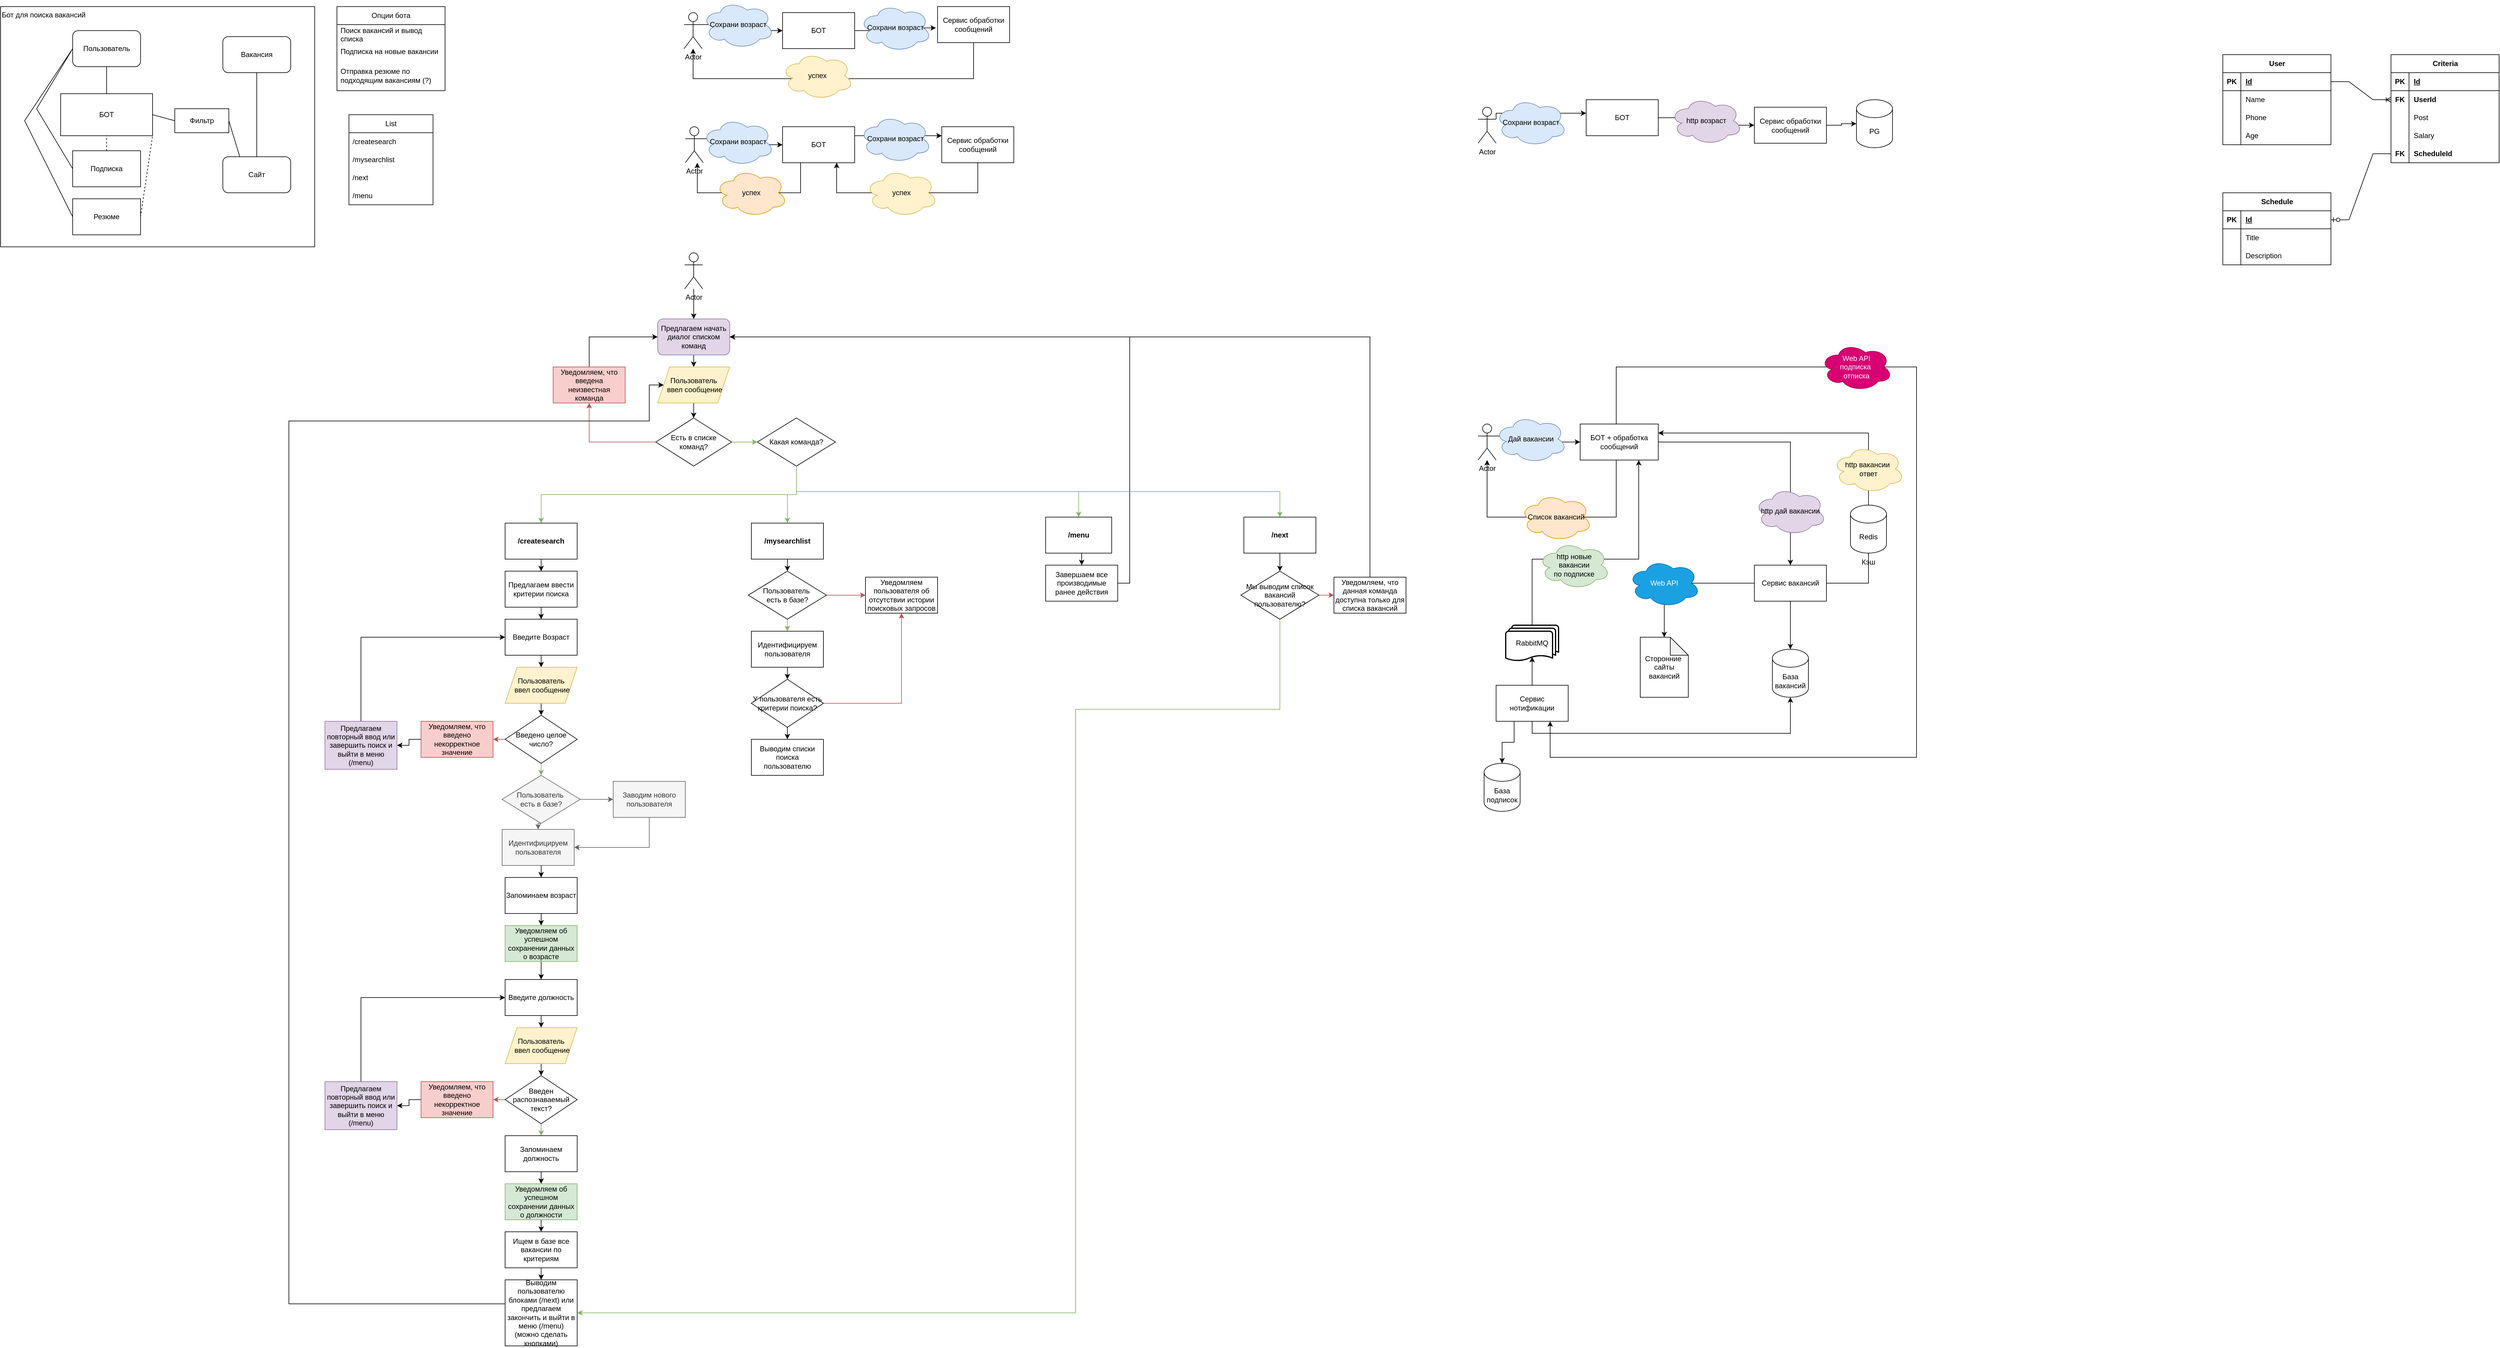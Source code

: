 <mxfile version="26.0.15">
  <diagram name="Страница — 1" id="PxiWRlju5SRMl_IQGcl_">
    <mxGraphModel dx="2460" dy="893" grid="1" gridSize="10" guides="1" tooltips="1" connect="1" arrows="1" fold="1" page="1" pageScale="1" pageWidth="827" pageHeight="1169" math="0" shadow="0">
      <root>
        <mxCell id="0" />
        <mxCell id="1" parent="0" />
        <object label="Бот для поиска вакансий" id="4vYxt44_CAvYpNPKEf0z-1">
          <mxCell style="rounded=0;whiteSpace=wrap;html=1;align=left;verticalAlign=top;" parent="1" vertex="1">
            <mxGeometry x="-740" y="60" width="523" height="400" as="geometry" />
          </mxCell>
        </object>
        <mxCell id="4vYxt44_CAvYpNPKEf0z-2" value="Пользователь" style="rounded=1;whiteSpace=wrap;html=1;" parent="1" vertex="1">
          <mxGeometry x="-620" y="100" width="113" height="60" as="geometry" />
        </mxCell>
        <mxCell id="4vYxt44_CAvYpNPKEf0z-3" value="Вакансия" style="rounded=1;whiteSpace=wrap;html=1;" parent="1" vertex="1">
          <mxGeometry x="-370" y="110" width="113" height="60" as="geometry" />
        </mxCell>
        <mxCell id="4vYxt44_CAvYpNPKEf0z-5" value="Сайт" style="rounded=1;whiteSpace=wrap;html=1;" parent="1" vertex="1">
          <mxGeometry x="-370" y="310" width="113" height="60" as="geometry" />
        </mxCell>
        <mxCell id="4vYxt44_CAvYpNPKEf0z-6" value="" style="endArrow=none;html=1;rounded=0;entryX=0.5;entryY=1;entryDx=0;entryDy=0;exitX=0.5;exitY=0;exitDx=0;exitDy=0;" parent="1" source="4vYxt44_CAvYpNPKEf0z-5" target="4vYxt44_CAvYpNPKEf0z-3" edge="1">
          <mxGeometry width="50" height="50" relative="1" as="geometry">
            <mxPoint x="-410" y="270" as="sourcePoint" />
            <mxPoint x="-360" y="220" as="targetPoint" />
          </mxGeometry>
        </mxCell>
        <mxCell id="4vYxt44_CAvYpNPKEf0z-7" value="БОТ" style="rounded=0;whiteSpace=wrap;html=1;" parent="1" vertex="1">
          <mxGeometry x="-640" y="205" width="153" height="70" as="geometry" />
        </mxCell>
        <mxCell id="4vYxt44_CAvYpNPKEf0z-10" value="" style="endArrow=none;html=1;rounded=0;entryX=0.5;entryY=1;entryDx=0;entryDy=0;exitX=0.5;exitY=0;exitDx=0;exitDy=0;" parent="1" source="4vYxt44_CAvYpNPKEf0z-7" target="4vYxt44_CAvYpNPKEf0z-2" edge="1">
          <mxGeometry width="50" height="50" relative="1" as="geometry">
            <mxPoint x="-410" y="270" as="sourcePoint" />
            <mxPoint x="-360" y="220" as="targetPoint" />
          </mxGeometry>
        </mxCell>
        <mxCell id="4vYxt44_CAvYpNPKEf0z-12" value="Подписка" style="rounded=0;whiteSpace=wrap;html=1;" parent="1" vertex="1">
          <mxGeometry x="-620" y="300" width="113" height="60" as="geometry" />
        </mxCell>
        <mxCell id="4vYxt44_CAvYpNPKEf0z-13" value="" style="endArrow=none;html=1;rounded=0;exitX=0;exitY=0.5;exitDx=0;exitDy=0;entryX=0;entryY=0.5;entryDx=0;entryDy=0;" parent="1" source="4vYxt44_CAvYpNPKEf0z-12" target="4vYxt44_CAvYpNPKEf0z-2" edge="1">
          <mxGeometry width="50" height="50" relative="1" as="geometry">
            <mxPoint x="-560" y="300" as="sourcePoint" />
            <mxPoint x="-510" y="250" as="targetPoint" />
            <Array as="points">
              <mxPoint x="-680" y="230" />
            </Array>
          </mxGeometry>
        </mxCell>
        <mxCell id="4vYxt44_CAvYpNPKEf0z-16" value="Опции бота" style="swimlane;fontStyle=0;childLayout=stackLayout;horizontal=1;startSize=30;horizontalStack=0;resizeParent=1;resizeParentMax=0;resizeLast=0;collapsible=1;marginBottom=0;whiteSpace=wrap;html=1;" parent="1" vertex="1">
          <mxGeometry x="-180" y="60" width="180" height="140" as="geometry">
            <mxRectangle x="620" y="40" width="110" height="30" as="alternateBounds" />
          </mxGeometry>
        </mxCell>
        <mxCell id="4vYxt44_CAvYpNPKEf0z-17" value="Поиск вакансий и вывод списка" style="text;strokeColor=none;fillColor=none;align=left;verticalAlign=middle;spacingLeft=4;spacingRight=4;overflow=hidden;points=[[0,0.5],[1,0.5]];portConstraint=eastwest;rotatable=0;whiteSpace=wrap;html=1;" parent="4vYxt44_CAvYpNPKEf0z-16" vertex="1">
          <mxGeometry y="30" width="180" height="30" as="geometry" />
        </mxCell>
        <mxCell id="4vYxt44_CAvYpNPKEf0z-18" value="Подписка на новые вакансии" style="text;strokeColor=none;fillColor=none;align=left;verticalAlign=middle;spacingLeft=4;spacingRight=4;overflow=hidden;points=[[0,0.5],[1,0.5]];portConstraint=eastwest;rotatable=0;whiteSpace=wrap;html=1;" parent="4vYxt44_CAvYpNPKEf0z-16" vertex="1">
          <mxGeometry y="60" width="180" height="30" as="geometry" />
        </mxCell>
        <mxCell id="4vYxt44_CAvYpNPKEf0z-19" value="Отправка резюме по подходящим вакансиям (?)" style="text;strokeColor=none;fillColor=none;align=left;verticalAlign=middle;spacingLeft=4;spacingRight=4;overflow=hidden;points=[[0,0.5],[1,0.5]];portConstraint=eastwest;rotatable=0;whiteSpace=wrap;html=1;" parent="4vYxt44_CAvYpNPKEf0z-16" vertex="1">
          <mxGeometry y="90" width="180" height="50" as="geometry" />
        </mxCell>
        <mxCell id="4vYxt44_CAvYpNPKEf0z-20" value="Резюме" style="rounded=0;whiteSpace=wrap;html=1;" parent="1" vertex="1">
          <mxGeometry x="-620" y="380" width="113" height="60" as="geometry" />
        </mxCell>
        <mxCell id="4vYxt44_CAvYpNPKEf0z-21" value="" style="endArrow=none;html=1;rounded=0;exitX=0;exitY=0.5;exitDx=0;exitDy=0;" parent="1" source="4vYxt44_CAvYpNPKEf0z-20" edge="1">
          <mxGeometry width="50" height="50" relative="1" as="geometry">
            <mxPoint x="-350" y="320" as="sourcePoint" />
            <mxPoint x="-620" y="130" as="targetPoint" />
            <Array as="points">
              <mxPoint x="-700" y="250" />
            </Array>
          </mxGeometry>
        </mxCell>
        <mxCell id="4vYxt44_CAvYpNPKEf0z-22" value="" style="endArrow=none;dashed=1;html=1;rounded=0;entryX=1;entryY=1;entryDx=0;entryDy=0;exitX=1;exitY=0.5;exitDx=0;exitDy=0;" parent="1" source="4vYxt44_CAvYpNPKEf0z-20" target="4vYxt44_CAvYpNPKEf0z-7" edge="1">
          <mxGeometry width="50" height="50" relative="1" as="geometry">
            <mxPoint x="-410" y="330" as="sourcePoint" />
            <mxPoint x="-360" y="280" as="targetPoint" />
          </mxGeometry>
        </mxCell>
        <mxCell id="4vYxt44_CAvYpNPKEf0z-23" value="" style="endArrow=none;dashed=1;html=1;rounded=0;exitX=0.5;exitY=0;exitDx=0;exitDy=0;entryX=0.5;entryY=1;entryDx=0;entryDy=0;" parent="1" source="4vYxt44_CAvYpNPKEf0z-12" target="4vYxt44_CAvYpNPKEf0z-7" edge="1">
          <mxGeometry width="50" height="50" relative="1" as="geometry">
            <mxPoint x="-410" y="330" as="sourcePoint" />
            <mxPoint x="-360" y="280" as="targetPoint" />
          </mxGeometry>
        </mxCell>
        <mxCell id="4vYxt44_CAvYpNPKEf0z-24" value="Фильтр" style="rounded=0;whiteSpace=wrap;html=1;" parent="1" vertex="1">
          <mxGeometry x="-450" y="230" width="90" height="40" as="geometry" />
        </mxCell>
        <mxCell id="4vYxt44_CAvYpNPKEf0z-25" value="" style="endArrow=none;html=1;rounded=0;entryX=1;entryY=0.5;entryDx=0;entryDy=0;exitX=0;exitY=0.5;exitDx=0;exitDy=0;" parent="1" source="4vYxt44_CAvYpNPKEf0z-24" target="4vYxt44_CAvYpNPKEf0z-7" edge="1">
          <mxGeometry width="50" height="50" relative="1" as="geometry">
            <mxPoint x="-410" y="330" as="sourcePoint" />
            <mxPoint x="-360" y="280" as="targetPoint" />
          </mxGeometry>
        </mxCell>
        <mxCell id="4vYxt44_CAvYpNPKEf0z-27" value="" style="endArrow=none;html=1;rounded=0;entryX=1;entryY=0.5;entryDx=0;entryDy=0;exitX=0.25;exitY=0;exitDx=0;exitDy=0;" parent="1" source="4vYxt44_CAvYpNPKEf0z-5" target="4vYxt44_CAvYpNPKEf0z-24" edge="1">
          <mxGeometry width="50" height="50" relative="1" as="geometry">
            <mxPoint x="-410" y="330" as="sourcePoint" />
            <mxPoint x="-360" y="280" as="targetPoint" />
          </mxGeometry>
        </mxCell>
        <mxCell id="38Pmqb4Eqk_W6jEw18lp-6" style="edgeStyle=orthogonalEdgeStyle;rounded=0;orthogonalLoop=1;jettySize=auto;html=1;exitX=0.5;exitY=1;exitDx=0;exitDy=0;entryX=0.5;entryY=0;entryDx=0;entryDy=0;" parent="1" source="38Pmqb4Eqk_W6jEw18lp-1" target="38Pmqb4Eqk_W6jEw18lp-3" edge="1">
          <mxGeometry relative="1" as="geometry" />
        </mxCell>
        <mxCell id="38Pmqb4Eqk_W6jEw18lp-1" value="Пользователь&lt;div&gt;&amp;nbsp;ввел сообщение&lt;/div&gt;" style="shape=parallelogram;perimeter=parallelogramPerimeter;whiteSpace=wrap;html=1;fixedSize=1;fillColor=#fff2cc;strokeColor=#d6b656;" parent="1" vertex="1">
          <mxGeometry x="354" y="660" width="120" height="60" as="geometry" />
        </mxCell>
        <object label="" Нет="" id="38Pmqb4Eqk_W6jEw18lp-10">
          <mxCell style="edgeStyle=orthogonalEdgeStyle;rounded=0;orthogonalLoop=1;jettySize=auto;html=1;exitX=0;exitY=0.5;exitDx=0;exitDy=0;entryX=0.5;entryY=1;entryDx=0;entryDy=0;fillColor=#f8cecc;strokeColor=#b85450;" parent="1" source="38Pmqb4Eqk_W6jEw18lp-3" target="38Pmqb4Eqk_W6jEw18lp-9" edge="1">
            <mxGeometry relative="1" as="geometry" />
          </mxCell>
        </object>
        <mxCell id="38Pmqb4Eqk_W6jEw18lp-21" style="edgeStyle=orthogonalEdgeStyle;rounded=0;orthogonalLoop=1;jettySize=auto;html=1;exitX=1;exitY=0.5;exitDx=0;exitDy=0;entryX=0;entryY=0.5;entryDx=0;entryDy=0;fillColor=#d5e8d4;strokeColor=#82b366;" parent="1" source="38Pmqb4Eqk_W6jEw18lp-3" target="38Pmqb4Eqk_W6jEw18lp-13" edge="1">
          <mxGeometry relative="1" as="geometry" />
        </mxCell>
        <mxCell id="38Pmqb4Eqk_W6jEw18lp-3" value="Есть в списке команд?" style="rhombus;whiteSpace=wrap;html=1;" parent="1" vertex="1">
          <mxGeometry x="351" y="745" width="126" height="80" as="geometry" />
        </mxCell>
        <mxCell id="38Pmqb4Eqk_W6jEw18lp-8" style="edgeStyle=orthogonalEdgeStyle;rounded=0;orthogonalLoop=1;jettySize=auto;html=1;exitX=0.5;exitY=1;exitDx=0;exitDy=0;entryX=0.5;entryY=0;entryDx=0;entryDy=0;" parent="1" source="38Pmqb4Eqk_W6jEw18lp-7" target="38Pmqb4Eqk_W6jEw18lp-1" edge="1">
          <mxGeometry relative="1" as="geometry" />
        </mxCell>
        <mxCell id="38Pmqb4Eqk_W6jEw18lp-7" value="Предлагаем начать диалог списком команд" style="rounded=1;whiteSpace=wrap;html=1;fillColor=#e1d5e7;strokeColor=#9673a6;" parent="1" vertex="1">
          <mxGeometry x="354" y="580" width="120" height="60" as="geometry" />
        </mxCell>
        <mxCell id="38Pmqb4Eqk_W6jEw18lp-11" style="edgeStyle=orthogonalEdgeStyle;rounded=0;orthogonalLoop=1;jettySize=auto;html=1;exitX=0.5;exitY=0;exitDx=0;exitDy=0;entryX=0;entryY=0.5;entryDx=0;entryDy=0;" parent="1" source="38Pmqb4Eqk_W6jEw18lp-9" target="38Pmqb4Eqk_W6jEw18lp-7" edge="1">
          <mxGeometry relative="1" as="geometry" />
        </mxCell>
        <mxCell id="38Pmqb4Eqk_W6jEw18lp-9" value="Уведомляем, что введена неизвестная команда" style="rounded=0;whiteSpace=wrap;html=1;fillColor=#f8cecc;strokeColor=#b85450;" parent="1" vertex="1">
          <mxGeometry x="180" y="660" width="120" height="60" as="geometry" />
        </mxCell>
        <mxCell id="38Pmqb4Eqk_W6jEw18lp-23" style="edgeStyle=orthogonalEdgeStyle;rounded=0;orthogonalLoop=1;jettySize=auto;html=1;exitX=0.5;exitY=1;exitDx=0;exitDy=0;entryX=0.5;entryY=0;entryDx=0;entryDy=0;fillColor=#d5e8d4;strokeColor=#82b366;" parent="1" source="38Pmqb4Eqk_W6jEw18lp-13" target="38Pmqb4Eqk_W6jEw18lp-22" edge="1">
          <mxGeometry relative="1" as="geometry" />
        </mxCell>
        <mxCell id="38Pmqb4Eqk_W6jEw18lp-68" style="edgeStyle=orthogonalEdgeStyle;rounded=0;orthogonalLoop=1;jettySize=auto;html=1;exitX=0.5;exitY=1;exitDx=0;exitDy=0;entryX=0.5;entryY=0;entryDx=0;entryDy=0;fillColor=#d5e8d4;strokeColor=#82b366;" parent="1" source="38Pmqb4Eqk_W6jEw18lp-13" target="38Pmqb4Eqk_W6jEw18lp-67" edge="1">
          <mxGeometry relative="1" as="geometry" />
        </mxCell>
        <mxCell id="38Pmqb4Eqk_W6jEw18lp-123" style="edgeStyle=orthogonalEdgeStyle;rounded=0;orthogonalLoop=1;jettySize=auto;html=1;exitX=0.5;exitY=1;exitDx=0;exitDy=0;entryX=0.5;entryY=0;entryDx=0;entryDy=0;fillColor=#d5e8d4;strokeColor=#82b366;" parent="1" source="38Pmqb4Eqk_W6jEw18lp-13" target="38Pmqb4Eqk_W6jEw18lp-121" edge="1">
          <mxGeometry relative="1" as="geometry" />
        </mxCell>
        <mxCell id="38Pmqb4Eqk_W6jEw18lp-13" value="&lt;div style=&quot;text-align: left;&quot;&gt;&lt;span style=&quot;background-color: transparent; color: light-dark(rgb(0, 0, 0), rgb(255, 255, 255));&quot;&gt;Какая команда?&lt;/span&gt;&lt;/div&gt;" style="rhombus;whiteSpace=wrap;html=1;" parent="1" vertex="1">
          <mxGeometry x="520" y="745" width="130" height="80" as="geometry" />
        </mxCell>
        <mxCell id="38Pmqb4Eqk_W6jEw18lp-16" value="List" style="swimlane;fontStyle=0;childLayout=stackLayout;horizontal=1;startSize=30;horizontalStack=0;resizeParent=1;resizeParentMax=0;resizeLast=0;collapsible=1;marginBottom=0;whiteSpace=wrap;html=1;" parent="1" vertex="1">
          <mxGeometry x="-160" y="240" width="140" height="150" as="geometry" />
        </mxCell>
        <mxCell id="38Pmqb4Eqk_W6jEw18lp-104" value="/createsearch" style="text;strokeColor=none;fillColor=none;align=left;verticalAlign=middle;spacingLeft=4;spacingRight=4;overflow=hidden;points=[[0,0.5],[1,0.5]];portConstraint=eastwest;rotatable=0;whiteSpace=wrap;html=1;" parent="38Pmqb4Eqk_W6jEw18lp-16" vertex="1">
          <mxGeometry y="30" width="140" height="30" as="geometry" />
        </mxCell>
        <mxCell id="38Pmqb4Eqk_W6jEw18lp-18" value="/mysearchlist" style="text;strokeColor=none;fillColor=none;align=left;verticalAlign=middle;spacingLeft=4;spacingRight=4;overflow=hidden;points=[[0,0.5],[1,0.5]];portConstraint=eastwest;rotatable=0;whiteSpace=wrap;html=1;" parent="38Pmqb4Eqk_W6jEw18lp-16" vertex="1">
          <mxGeometry y="60" width="140" height="30" as="geometry" />
        </mxCell>
        <mxCell id="38Pmqb4Eqk_W6jEw18lp-116" value="/next" style="text;strokeColor=none;fillColor=none;align=left;verticalAlign=middle;spacingLeft=4;spacingRight=4;overflow=hidden;points=[[0,0.5],[1,0.5]];portConstraint=eastwest;rotatable=0;whiteSpace=wrap;html=1;" parent="38Pmqb4Eqk_W6jEw18lp-16" vertex="1">
          <mxGeometry y="90" width="140" height="30" as="geometry" />
        </mxCell>
        <mxCell id="38Pmqb4Eqk_W6jEw18lp-19" value="/menu" style="text;strokeColor=none;fillColor=none;align=left;verticalAlign=middle;spacingLeft=4;spacingRight=4;overflow=hidden;points=[[0,0.5],[1,0.5]];portConstraint=eastwest;rotatable=0;whiteSpace=wrap;html=1;" parent="38Pmqb4Eqk_W6jEw18lp-16" vertex="1">
          <mxGeometry y="120" width="140" height="30" as="geometry" />
        </mxCell>
        <mxCell id="38Pmqb4Eqk_W6jEw18lp-25" value="" style="edgeStyle=orthogonalEdgeStyle;rounded=0;orthogonalLoop=1;jettySize=auto;html=1;" parent="1" source="38Pmqb4Eqk_W6jEw18lp-22" target="38Pmqb4Eqk_W6jEw18lp-24" edge="1">
          <mxGeometry relative="1" as="geometry" />
        </mxCell>
        <mxCell id="38Pmqb4Eqk_W6jEw18lp-22" value="&lt;b&gt;/createsearch&lt;/b&gt;" style="rounded=0;whiteSpace=wrap;html=1;" parent="1" vertex="1">
          <mxGeometry x="100" y="920" width="120" height="60" as="geometry" />
        </mxCell>
        <mxCell id="38Pmqb4Eqk_W6jEw18lp-27" value="" style="edgeStyle=orthogonalEdgeStyle;rounded=0;orthogonalLoop=1;jettySize=auto;html=1;" parent="1" source="38Pmqb4Eqk_W6jEw18lp-24" target="38Pmqb4Eqk_W6jEw18lp-26" edge="1">
          <mxGeometry relative="1" as="geometry" />
        </mxCell>
        <mxCell id="38Pmqb4Eqk_W6jEw18lp-24" value="Предлагаем ввести критерии поиска" style="rounded=0;whiteSpace=wrap;html=1;" parent="1" vertex="1">
          <mxGeometry x="100" y="1000" width="120" height="60" as="geometry" />
        </mxCell>
        <mxCell id="38Pmqb4Eqk_W6jEw18lp-31" style="edgeStyle=orthogonalEdgeStyle;rounded=0;orthogonalLoop=1;jettySize=auto;html=1;exitX=0.5;exitY=1;exitDx=0;exitDy=0;entryX=0.5;entryY=0;entryDx=0;entryDy=0;" parent="1" source="38Pmqb4Eqk_W6jEw18lp-26" target="38Pmqb4Eqk_W6jEw18lp-30" edge="1">
          <mxGeometry relative="1" as="geometry" />
        </mxCell>
        <mxCell id="38Pmqb4Eqk_W6jEw18lp-26" value="Введите Возраст" style="rounded=0;whiteSpace=wrap;html=1;" parent="1" vertex="1">
          <mxGeometry x="100" y="1080" width="120" height="60" as="geometry" />
        </mxCell>
        <mxCell id="38Pmqb4Eqk_W6jEw18lp-34" style="edgeStyle=orthogonalEdgeStyle;rounded=0;orthogonalLoop=1;jettySize=auto;html=1;exitX=0.5;exitY=1;exitDx=0;exitDy=0;entryX=0.5;entryY=0;entryDx=0;entryDy=0;" parent="1" source="38Pmqb4Eqk_W6jEw18lp-30" edge="1">
          <mxGeometry relative="1" as="geometry">
            <mxPoint x="160" y="1240" as="targetPoint" />
          </mxGeometry>
        </mxCell>
        <mxCell id="38Pmqb4Eqk_W6jEw18lp-30" value="Пользователь&lt;div&gt;&amp;nbsp;ввел сообщение&lt;/div&gt;" style="shape=parallelogram;perimeter=parallelogramPerimeter;whiteSpace=wrap;html=1;fixedSize=1;fillColor=#fff2cc;strokeColor=#d6b656;" parent="1" vertex="1">
          <mxGeometry x="100" y="1160" width="120" height="60" as="geometry" />
        </mxCell>
        <mxCell id="38Pmqb4Eqk_W6jEw18lp-38" style="edgeStyle=orthogonalEdgeStyle;rounded=0;orthogonalLoop=1;jettySize=auto;html=1;exitX=0;exitY=0.5;exitDx=0;exitDy=0;entryX=1;entryY=0.5;entryDx=0;entryDy=0;fillColor=#f8cecc;strokeColor=#b85450;" parent="1" source="38Pmqb4Eqk_W6jEw18lp-35" target="38Pmqb4Eqk_W6jEw18lp-37" edge="1">
          <mxGeometry relative="1" as="geometry" />
        </mxCell>
        <mxCell id="38Pmqb4Eqk_W6jEw18lp-106" style="edgeStyle=orthogonalEdgeStyle;rounded=0;orthogonalLoop=1;jettySize=auto;html=1;exitX=0.5;exitY=1;exitDx=0;exitDy=0;entryX=0.5;entryY=0;entryDx=0;entryDy=0;fillColor=#d5e8d4;strokeColor=#82b366;" parent="1" source="38Pmqb4Eqk_W6jEw18lp-35" target="38Pmqb4Eqk_W6jEw18lp-97" edge="1">
          <mxGeometry relative="1" as="geometry" />
        </mxCell>
        <mxCell id="38Pmqb4Eqk_W6jEw18lp-35" value="Введено целое число?" style="rhombus;whiteSpace=wrap;html=1;" parent="1" vertex="1">
          <mxGeometry x="100" y="1240" width="120" height="80" as="geometry" />
        </mxCell>
        <mxCell id="38Pmqb4Eqk_W6jEw18lp-40" style="edgeStyle=orthogonalEdgeStyle;rounded=0;orthogonalLoop=1;jettySize=auto;html=1;exitX=0;exitY=0.5;exitDx=0;exitDy=0;entryX=1;entryY=0.5;entryDx=0;entryDy=0;" parent="1" source="38Pmqb4Eqk_W6jEw18lp-37" target="38Pmqb4Eqk_W6jEw18lp-39" edge="1">
          <mxGeometry relative="1" as="geometry" />
        </mxCell>
        <mxCell id="38Pmqb4Eqk_W6jEw18lp-37" value="Уведомляем, что введено некорректное значение" style="rounded=0;whiteSpace=wrap;html=1;fillColor=#f8cecc;strokeColor=#b85450;" parent="1" vertex="1">
          <mxGeometry x="-40" y="1250" width="120" height="60" as="geometry" />
        </mxCell>
        <mxCell id="38Pmqb4Eqk_W6jEw18lp-41" style="edgeStyle=orthogonalEdgeStyle;rounded=0;orthogonalLoop=1;jettySize=auto;html=1;exitX=0.5;exitY=0;exitDx=0;exitDy=0;entryX=0;entryY=0.5;entryDx=0;entryDy=0;" parent="1" source="38Pmqb4Eqk_W6jEw18lp-39" target="38Pmqb4Eqk_W6jEw18lp-26" edge="1">
          <mxGeometry relative="1" as="geometry" />
        </mxCell>
        <mxCell id="38Pmqb4Eqk_W6jEw18lp-39" value="Предлагаем повторный ввод или завершить поиск и выйти в меню (&lt;span style=&quot;text-align: left;&quot;&gt;/menu&lt;/span&gt;)" style="rounded=0;whiteSpace=wrap;html=1;fillColor=#e1d5e7;strokeColor=#9673a6;" parent="1" vertex="1">
          <mxGeometry x="-200" y="1250" width="120" height="80" as="geometry" />
        </mxCell>
        <mxCell id="38Pmqb4Eqk_W6jEw18lp-61" style="edgeStyle=orthogonalEdgeStyle;rounded=0;orthogonalLoop=1;jettySize=auto;html=1;exitX=0.5;exitY=1;exitDx=0;exitDy=0;entryX=0.5;entryY=0;entryDx=0;entryDy=0;" parent="1" source="38Pmqb4Eqk_W6jEw18lp-43" target="38Pmqb4Eqk_W6jEw18lp-60" edge="1">
          <mxGeometry relative="1" as="geometry" />
        </mxCell>
        <mxCell id="38Pmqb4Eqk_W6jEw18lp-43" value="Запоминаем возраст" style="rounded=0;whiteSpace=wrap;html=1;" parent="1" vertex="1">
          <mxGeometry x="100" y="1510" width="120" height="60" as="geometry" />
        </mxCell>
        <mxCell id="38Pmqb4Eqk_W6jEw18lp-46" style="edgeStyle=orthogonalEdgeStyle;rounded=0;orthogonalLoop=1;jettySize=auto;html=1;exitX=0.5;exitY=1;exitDx=0;exitDy=0;entryX=0.5;entryY=0;entryDx=0;entryDy=0;" parent="1" source="38Pmqb4Eqk_W6jEw18lp-47" target="38Pmqb4Eqk_W6jEw18lp-49" edge="1">
          <mxGeometry relative="1" as="geometry" />
        </mxCell>
        <mxCell id="38Pmqb4Eqk_W6jEw18lp-47" value="Введите должность" style="rounded=0;whiteSpace=wrap;html=1;" parent="1" vertex="1">
          <mxGeometry x="100" y="1680" width="120" height="60" as="geometry" />
        </mxCell>
        <mxCell id="38Pmqb4Eqk_W6jEw18lp-48" style="edgeStyle=orthogonalEdgeStyle;rounded=0;orthogonalLoop=1;jettySize=auto;html=1;exitX=0.5;exitY=1;exitDx=0;exitDy=0;entryX=0.5;entryY=0;entryDx=0;entryDy=0;" parent="1" source="38Pmqb4Eqk_W6jEw18lp-49" edge="1">
          <mxGeometry relative="1" as="geometry">
            <mxPoint x="160" y="1840" as="targetPoint" />
          </mxGeometry>
        </mxCell>
        <mxCell id="38Pmqb4Eqk_W6jEw18lp-49" value="Пользователь&lt;div&gt;&amp;nbsp;ввел сообщение&lt;/div&gt;" style="shape=parallelogram;perimeter=parallelogramPerimeter;whiteSpace=wrap;html=1;fixedSize=1;fillColor=#fff2cc;strokeColor=#d6b656;" parent="1" vertex="1">
          <mxGeometry x="100" y="1760" width="120" height="60" as="geometry" />
        </mxCell>
        <mxCell id="38Pmqb4Eqk_W6jEw18lp-50" style="edgeStyle=orthogonalEdgeStyle;rounded=0;orthogonalLoop=1;jettySize=auto;html=1;exitX=0;exitY=0.5;exitDx=0;exitDy=0;entryX=1;entryY=0.5;entryDx=0;entryDy=0;fillColor=#f8cecc;strokeColor=#b85450;" parent="1" target="38Pmqb4Eqk_W6jEw18lp-52" edge="1">
          <mxGeometry relative="1" as="geometry">
            <mxPoint x="100" y="1880" as="sourcePoint" />
          </mxGeometry>
        </mxCell>
        <mxCell id="38Pmqb4Eqk_W6jEw18lp-51" style="edgeStyle=orthogonalEdgeStyle;rounded=0;orthogonalLoop=1;jettySize=auto;html=1;exitX=0;exitY=0.5;exitDx=0;exitDy=0;entryX=1;entryY=0.5;entryDx=0;entryDy=0;" parent="1" source="38Pmqb4Eqk_W6jEw18lp-52" target="38Pmqb4Eqk_W6jEw18lp-54" edge="1">
          <mxGeometry relative="1" as="geometry" />
        </mxCell>
        <mxCell id="38Pmqb4Eqk_W6jEw18lp-52" value="Уведомляем, что введено некорректное значение" style="rounded=0;whiteSpace=wrap;html=1;fillColor=#f8cecc;strokeColor=#b85450;" parent="1" vertex="1">
          <mxGeometry x="-40" y="1850" width="120" height="60" as="geometry" />
        </mxCell>
        <mxCell id="38Pmqb4Eqk_W6jEw18lp-53" style="edgeStyle=orthogonalEdgeStyle;rounded=0;orthogonalLoop=1;jettySize=auto;html=1;exitX=0.5;exitY=0;exitDx=0;exitDy=0;entryX=0;entryY=0.5;entryDx=0;entryDy=0;" parent="1" source="38Pmqb4Eqk_W6jEw18lp-54" target="38Pmqb4Eqk_W6jEw18lp-47" edge="1">
          <mxGeometry relative="1" as="geometry" />
        </mxCell>
        <mxCell id="38Pmqb4Eqk_W6jEw18lp-54" value="Предлагаем повторный ввод или завершить поиск и выйти в меню (&lt;span style=&quot;text-align: left;&quot;&gt;/menu&lt;/span&gt;)" style="rounded=0;whiteSpace=wrap;html=1;fillColor=#e1d5e7;strokeColor=#9673a6;" parent="1" vertex="1">
          <mxGeometry x="-200" y="1850" width="120" height="80" as="geometry" />
        </mxCell>
        <mxCell id="38Pmqb4Eqk_W6jEw18lp-59" style="edgeStyle=orthogonalEdgeStyle;rounded=0;orthogonalLoop=1;jettySize=auto;html=1;exitX=0.5;exitY=1;exitDx=0;exitDy=0;entryX=0.5;entryY=0;entryDx=0;entryDy=0;fillColor=#d5e8d4;strokeColor=#82b366;" parent="1" source="38Pmqb4Eqk_W6jEw18lp-56" target="38Pmqb4Eqk_W6jEw18lp-57" edge="1">
          <mxGeometry relative="1" as="geometry" />
        </mxCell>
        <mxCell id="38Pmqb4Eqk_W6jEw18lp-56" value="Введен распознаваемый текст?" style="rhombus;whiteSpace=wrap;html=1;" parent="1" vertex="1">
          <mxGeometry x="100" y="1840" width="120" height="80" as="geometry" />
        </mxCell>
        <mxCell id="38Pmqb4Eqk_W6jEw18lp-64" style="edgeStyle=orthogonalEdgeStyle;rounded=0;orthogonalLoop=1;jettySize=auto;html=1;exitX=0.5;exitY=1;exitDx=0;exitDy=0;entryX=0.5;entryY=0;entryDx=0;entryDy=0;" parent="1" source="38Pmqb4Eqk_W6jEw18lp-57" target="38Pmqb4Eqk_W6jEw18lp-63" edge="1">
          <mxGeometry relative="1" as="geometry" />
        </mxCell>
        <mxCell id="38Pmqb4Eqk_W6jEw18lp-57" value="Запоминаем должность" style="rounded=0;whiteSpace=wrap;html=1;" parent="1" vertex="1">
          <mxGeometry x="100" y="1940" width="120" height="60" as="geometry" />
        </mxCell>
        <mxCell id="38Pmqb4Eqk_W6jEw18lp-62" style="edgeStyle=orthogonalEdgeStyle;rounded=0;orthogonalLoop=1;jettySize=auto;html=1;exitX=0.5;exitY=1;exitDx=0;exitDy=0;entryX=0.5;entryY=0;entryDx=0;entryDy=0;" parent="1" source="38Pmqb4Eqk_W6jEw18lp-60" target="38Pmqb4Eqk_W6jEw18lp-47" edge="1">
          <mxGeometry relative="1" as="geometry" />
        </mxCell>
        <mxCell id="38Pmqb4Eqk_W6jEw18lp-60" value="Уведомляем об успешном сохранении данных о возрасте" style="rounded=0;whiteSpace=wrap;html=1;fillColor=#d5e8d4;strokeColor=#82b366;" parent="1" vertex="1">
          <mxGeometry x="100" y="1590" width="120" height="60" as="geometry" />
        </mxCell>
        <mxCell id="38Pmqb4Eqk_W6jEw18lp-112" style="edgeStyle=orthogonalEdgeStyle;rounded=0;orthogonalLoop=1;jettySize=auto;html=1;exitX=0.5;exitY=1;exitDx=0;exitDy=0;entryX=0.5;entryY=0;entryDx=0;entryDy=0;" parent="1" source="38Pmqb4Eqk_W6jEw18lp-63" target="38Pmqb4Eqk_W6jEw18lp-111" edge="1">
          <mxGeometry relative="1" as="geometry" />
        </mxCell>
        <mxCell id="38Pmqb4Eqk_W6jEw18lp-63" value="Уведомляем об успешном сохранении данных о должности" style="rounded=0;whiteSpace=wrap;html=1;fillColor=#d5e8d4;strokeColor=#82b366;" parent="1" vertex="1">
          <mxGeometry x="100" y="2020" width="120" height="60" as="geometry" />
        </mxCell>
        <mxCell id="38Pmqb4Eqk_W6jEw18lp-70" style="edgeStyle=orthogonalEdgeStyle;rounded=0;orthogonalLoop=1;jettySize=auto;html=1;exitX=0.5;exitY=1;exitDx=0;exitDy=0;entryX=0.5;entryY=0;entryDx=0;entryDy=0;" parent="1" source="38Pmqb4Eqk_W6jEw18lp-67" edge="1">
          <mxGeometry relative="1" as="geometry">
            <mxPoint x="570" y="1000" as="targetPoint" />
          </mxGeometry>
        </mxCell>
        <mxCell id="38Pmqb4Eqk_W6jEw18lp-67" value="&lt;span style=&quot;text-align: left;&quot;&gt;&lt;b&gt;/mysearchlist&lt;/b&gt;&lt;/span&gt;" style="rounded=0;whiteSpace=wrap;html=1;" parent="1" vertex="1">
          <mxGeometry x="510" y="920" width="120" height="60" as="geometry" />
        </mxCell>
        <mxCell id="38Pmqb4Eqk_W6jEw18lp-84" style="edgeStyle=orthogonalEdgeStyle;rounded=0;orthogonalLoop=1;jettySize=auto;html=1;exitX=1;exitY=0.5;exitDx=0;exitDy=0;entryX=0;entryY=0.5;entryDx=0;entryDy=0;fillColor=#f8cecc;strokeColor=#b85450;" parent="1" source="38Pmqb4Eqk_W6jEw18lp-85" target="38Pmqb4Eqk_W6jEw18lp-89" edge="1">
          <mxGeometry relative="1" as="geometry" />
        </mxCell>
        <mxCell id="38Pmqb4Eqk_W6jEw18lp-90" style="edgeStyle=orthogonalEdgeStyle;rounded=0;orthogonalLoop=1;jettySize=auto;html=1;exitX=0.5;exitY=1;exitDx=0;exitDy=0;entryX=0.5;entryY=0;entryDx=0;entryDy=0;fillColor=#d5e8d4;strokeColor=#82b366;" parent="1" source="38Pmqb4Eqk_W6jEw18lp-85" target="38Pmqb4Eqk_W6jEw18lp-87" edge="1">
          <mxGeometry relative="1" as="geometry" />
        </mxCell>
        <mxCell id="38Pmqb4Eqk_W6jEw18lp-85" value="Пользователь&amp;nbsp;&lt;div&gt;есть в базе?&lt;/div&gt;" style="rhombus;whiteSpace=wrap;html=1;" parent="1" vertex="1">
          <mxGeometry x="505" y="1000" width="130" height="80" as="geometry" />
        </mxCell>
        <mxCell id="38Pmqb4Eqk_W6jEw18lp-92" style="edgeStyle=orthogonalEdgeStyle;rounded=0;orthogonalLoop=1;jettySize=auto;html=1;exitX=0.5;exitY=1;exitDx=0;exitDy=0;entryX=0.5;entryY=0;entryDx=0;entryDy=0;" parent="1" source="38Pmqb4Eqk_W6jEw18lp-87" edge="1">
          <mxGeometry relative="1" as="geometry">
            <mxPoint x="570" y="1180" as="targetPoint" />
          </mxGeometry>
        </mxCell>
        <mxCell id="38Pmqb4Eqk_W6jEw18lp-87" value="Идентифицируем пользователя" style="rounded=0;whiteSpace=wrap;html=1;" parent="1" vertex="1">
          <mxGeometry x="510" y="1100" width="120" height="60" as="geometry" />
        </mxCell>
        <mxCell id="38Pmqb4Eqk_W6jEw18lp-89" value="Уведомляем пользователя об отсутствии истории поисковых запросов" style="rounded=0;whiteSpace=wrap;html=1;" parent="1" vertex="1">
          <mxGeometry x="700" y="1010" width="120" height="60" as="geometry" />
        </mxCell>
        <mxCell id="38Pmqb4Eqk_W6jEw18lp-94" style="edgeStyle=orthogonalEdgeStyle;rounded=0;orthogonalLoop=1;jettySize=auto;html=1;exitX=1;exitY=0.5;exitDx=0;exitDy=0;entryX=0.5;entryY=1;entryDx=0;entryDy=0;fillColor=#f8cecc;strokeColor=#b85450;" parent="1" source="38Pmqb4Eqk_W6jEw18lp-93" target="38Pmqb4Eqk_W6jEw18lp-89" edge="1">
          <mxGeometry relative="1" as="geometry" />
        </mxCell>
        <mxCell id="38Pmqb4Eqk_W6jEw18lp-120" style="edgeStyle=orthogonalEdgeStyle;rounded=0;orthogonalLoop=1;jettySize=auto;html=1;exitX=0.5;exitY=1;exitDx=0;exitDy=0;entryX=0.5;entryY=0;entryDx=0;entryDy=0;" parent="1" source="38Pmqb4Eqk_W6jEw18lp-93" target="38Pmqb4Eqk_W6jEw18lp-119" edge="1">
          <mxGeometry relative="1" as="geometry" />
        </mxCell>
        <mxCell id="38Pmqb4Eqk_W6jEw18lp-93" value="У пользователя есть критерии поиска?" style="rhombus;whiteSpace=wrap;html=1;" parent="1" vertex="1">
          <mxGeometry x="510" y="1180" width="120" height="80" as="geometry" />
        </mxCell>
        <mxCell id="38Pmqb4Eqk_W6jEw18lp-96" style="edgeStyle=orthogonalEdgeStyle;rounded=0;orthogonalLoop=1;jettySize=auto;html=1;exitX=1;exitY=0.5;exitDx=0;exitDy=0;entryX=0;entryY=0.5;entryDx=0;entryDy=0;fillColor=#f5f5f5;strokeColor=#666666;" parent="1" source="38Pmqb4Eqk_W6jEw18lp-97" target="38Pmqb4Eqk_W6jEw18lp-101" edge="1">
          <mxGeometry relative="1" as="geometry" />
        </mxCell>
        <mxCell id="38Pmqb4Eqk_W6jEw18lp-109" style="edgeStyle=orthogonalEdgeStyle;rounded=0;orthogonalLoop=1;jettySize=auto;html=1;exitX=0.5;exitY=1;exitDx=0;exitDy=0;entryX=0.5;entryY=0;entryDx=0;entryDy=0;fillColor=#f5f5f5;strokeColor=#666666;" parent="1" source="38Pmqb4Eqk_W6jEw18lp-97" target="38Pmqb4Eqk_W6jEw18lp-99" edge="1">
          <mxGeometry relative="1" as="geometry" />
        </mxCell>
        <mxCell id="38Pmqb4Eqk_W6jEw18lp-97" value="Пользователь&amp;nbsp;&lt;div&gt;есть в базе?&lt;/div&gt;" style="rhombus;whiteSpace=wrap;html=1;fillColor=#f5f5f5;fontColor=#333333;strokeColor=#666666;" parent="1" vertex="1">
          <mxGeometry x="95" y="1340" width="130" height="80" as="geometry" />
        </mxCell>
        <mxCell id="38Pmqb4Eqk_W6jEw18lp-107" style="edgeStyle=orthogonalEdgeStyle;rounded=0;orthogonalLoop=1;jettySize=auto;html=1;exitX=0.5;exitY=1;exitDx=0;exitDy=0;entryX=0.5;entryY=0;entryDx=0;entryDy=0;" parent="1" source="38Pmqb4Eqk_W6jEw18lp-99" target="38Pmqb4Eqk_W6jEw18lp-43" edge="1">
          <mxGeometry relative="1" as="geometry" />
        </mxCell>
        <mxCell id="38Pmqb4Eqk_W6jEw18lp-99" value="Идентифицируем пользователя" style="rounded=0;whiteSpace=wrap;html=1;fillColor=#f5f5f5;fontColor=#333333;strokeColor=#666666;" parent="1" vertex="1">
          <mxGeometry x="95" y="1430" width="120" height="60" as="geometry" />
        </mxCell>
        <mxCell id="38Pmqb4Eqk_W6jEw18lp-110" style="edgeStyle=orthogonalEdgeStyle;rounded=0;orthogonalLoop=1;jettySize=auto;html=1;exitX=0.5;exitY=1;exitDx=0;exitDy=0;entryX=1;entryY=0.5;entryDx=0;entryDy=0;fillColor=#f5f5f5;strokeColor=#666666;" parent="1" source="38Pmqb4Eqk_W6jEw18lp-101" target="38Pmqb4Eqk_W6jEw18lp-99" edge="1">
          <mxGeometry relative="1" as="geometry" />
        </mxCell>
        <mxCell id="38Pmqb4Eqk_W6jEw18lp-101" value="Заводим нового пользователя" style="rounded=0;whiteSpace=wrap;html=1;fillColor=#f5f5f5;fontColor=#333333;strokeColor=#666666;" parent="1" vertex="1">
          <mxGeometry x="280" y="1350" width="120" height="60" as="geometry" />
        </mxCell>
        <mxCell id="38Pmqb4Eqk_W6jEw18lp-115" style="edgeStyle=orthogonalEdgeStyle;rounded=0;orthogonalLoop=1;jettySize=auto;html=1;exitX=0.5;exitY=1;exitDx=0;exitDy=0;entryX=0.5;entryY=0;entryDx=0;entryDy=0;" parent="1" source="38Pmqb4Eqk_W6jEw18lp-111" target="38Pmqb4Eqk_W6jEw18lp-114" edge="1">
          <mxGeometry relative="1" as="geometry" />
        </mxCell>
        <mxCell id="38Pmqb4Eqk_W6jEw18lp-111" value="Ищем в базе все вакансии по критериям" style="rounded=0;whiteSpace=wrap;html=1;" parent="1" vertex="1">
          <mxGeometry x="100" y="2100" width="120" height="60" as="geometry" />
        </mxCell>
        <mxCell id="38Pmqb4Eqk_W6jEw18lp-117" style="edgeStyle=orthogonalEdgeStyle;rounded=0;orthogonalLoop=1;jettySize=auto;html=1;exitX=0;exitY=0.5;exitDx=0;exitDy=0;entryX=0;entryY=0.5;entryDx=0;entryDy=0;" parent="1" source="38Pmqb4Eqk_W6jEw18lp-114" target="38Pmqb4Eqk_W6jEw18lp-1" edge="1">
          <mxGeometry relative="1" as="geometry">
            <Array as="points">
              <mxPoint x="-260" y="2220" />
              <mxPoint x="-260" y="750" />
              <mxPoint x="340" y="750" />
              <mxPoint x="340" y="690" />
            </Array>
          </mxGeometry>
        </mxCell>
        <mxCell id="38Pmqb4Eqk_W6jEw18lp-114" value="Выводим пользователю блоками (/next) или предлагаем закончить и выйти в меню (/menu)&lt;br&gt;(можно сделать кнопками)" style="rounded=0;whiteSpace=wrap;html=1;" parent="1" vertex="1">
          <mxGeometry x="100" y="2180" width="120" height="110" as="geometry" />
        </mxCell>
        <mxCell id="38Pmqb4Eqk_W6jEw18lp-119" value="Выводим списки поиска пользователю" style="rounded=0;whiteSpace=wrap;html=1;" parent="1" vertex="1">
          <mxGeometry x="510" y="1280" width="120" height="60" as="geometry" />
        </mxCell>
        <mxCell id="38Pmqb4Eqk_W6jEw18lp-124" style="edgeStyle=orthogonalEdgeStyle;rounded=0;orthogonalLoop=1;jettySize=auto;html=1;exitX=1;exitY=0.5;exitDx=0;exitDy=0;entryX=1;entryY=0.5;entryDx=0;entryDy=0;" parent="1" source="38Pmqb4Eqk_W6jEw18lp-137" target="38Pmqb4Eqk_W6jEw18lp-7" edge="1">
          <mxGeometry relative="1" as="geometry" />
        </mxCell>
        <mxCell id="38Pmqb4Eqk_W6jEw18lp-138" style="edgeStyle=orthogonalEdgeStyle;rounded=0;orthogonalLoop=1;jettySize=auto;html=1;exitX=0.5;exitY=1;exitDx=0;exitDy=0;entryX=0.5;entryY=0;entryDx=0;entryDy=0;" parent="1" source="38Pmqb4Eqk_W6jEw18lp-121" target="38Pmqb4Eqk_W6jEw18lp-137" edge="1">
          <mxGeometry relative="1" as="geometry" />
        </mxCell>
        <mxCell id="38Pmqb4Eqk_W6jEw18lp-121" value="&lt;b&gt;/menu&lt;/b&gt;" style="rounded=0;whiteSpace=wrap;html=1;" parent="1" vertex="1">
          <mxGeometry x="1000" y="910" width="110" height="60" as="geometry" />
        </mxCell>
        <mxCell id="38Pmqb4Eqk_W6jEw18lp-130" style="edgeStyle=orthogonalEdgeStyle;rounded=0;orthogonalLoop=1;jettySize=auto;html=1;exitX=0.5;exitY=1;exitDx=0;exitDy=0;entryX=0.5;entryY=0;entryDx=0;entryDy=0;" parent="1" source="38Pmqb4Eqk_W6jEw18lp-127" target="38Pmqb4Eqk_W6jEw18lp-129" edge="1">
          <mxGeometry relative="1" as="geometry" />
        </mxCell>
        <mxCell id="38Pmqb4Eqk_W6jEw18lp-127" value="&lt;b&gt;/next&lt;/b&gt;" style="rounded=0;whiteSpace=wrap;html=1;" parent="1" vertex="1">
          <mxGeometry x="1330" y="910" width="120" height="60" as="geometry" />
        </mxCell>
        <mxCell id="38Pmqb4Eqk_W6jEw18lp-128" style="edgeStyle=orthogonalEdgeStyle;rounded=0;orthogonalLoop=1;jettySize=auto;html=1;exitX=0.5;exitY=1;exitDx=0;exitDy=0;fillColor=#d5e8d4;strokeColor=#82b366;entryX=0.5;entryY=0;entryDx=0;entryDy=0;" parent="1" source="38Pmqb4Eqk_W6jEw18lp-13" target="38Pmqb4Eqk_W6jEw18lp-127" edge="1">
          <mxGeometry relative="1" as="geometry">
            <mxPoint x="1390" y="920" as="targetPoint" />
          </mxGeometry>
        </mxCell>
        <mxCell id="38Pmqb4Eqk_W6jEw18lp-132" style="edgeStyle=orthogonalEdgeStyle;rounded=0;orthogonalLoop=1;jettySize=auto;html=1;exitX=0.5;exitY=1;exitDx=0;exitDy=0;entryX=1;entryY=0.5;entryDx=0;entryDy=0;fillColor=#d5e8d4;strokeColor=#82b366;" parent="1" source="38Pmqb4Eqk_W6jEw18lp-129" target="38Pmqb4Eqk_W6jEw18lp-114" edge="1">
          <mxGeometry relative="1" as="geometry">
            <mxPoint x="1301" y="1040" as="targetPoint" />
            <Array as="points">
              <mxPoint x="1390" y="1230" />
              <mxPoint x="1050" y="1230" />
              <mxPoint x="1050" y="2235" />
            </Array>
          </mxGeometry>
        </mxCell>
        <mxCell id="38Pmqb4Eqk_W6jEw18lp-134" style="edgeStyle=orthogonalEdgeStyle;rounded=0;orthogonalLoop=1;jettySize=auto;html=1;exitX=1;exitY=0.5;exitDx=0;exitDy=0;entryX=0;entryY=0.5;entryDx=0;entryDy=0;fillColor=#f8cecc;strokeColor=#b85450;" parent="1" source="38Pmqb4Eqk_W6jEw18lp-129" target="38Pmqb4Eqk_W6jEw18lp-133" edge="1">
          <mxGeometry relative="1" as="geometry" />
        </mxCell>
        <mxCell id="38Pmqb4Eqk_W6jEw18lp-129" value="Мы выводим список вакансий пользователю?" style="rhombus;whiteSpace=wrap;html=1;" parent="1" vertex="1">
          <mxGeometry x="1325" y="1000" width="130" height="80" as="geometry" />
        </mxCell>
        <mxCell id="38Pmqb4Eqk_W6jEw18lp-135" style="edgeStyle=orthogonalEdgeStyle;rounded=0;orthogonalLoop=1;jettySize=auto;html=1;exitX=0.5;exitY=0;exitDx=0;exitDy=0;entryX=1;entryY=0.5;entryDx=0;entryDy=0;" parent="1" source="38Pmqb4Eqk_W6jEw18lp-133" target="38Pmqb4Eqk_W6jEw18lp-7" edge="1">
          <mxGeometry relative="1" as="geometry" />
        </mxCell>
        <mxCell id="38Pmqb4Eqk_W6jEw18lp-133" value="Уведомляем, что данная команда доступна только для списка вакансий" style="rounded=0;whiteSpace=wrap;html=1;" parent="1" vertex="1">
          <mxGeometry x="1480" y="1010" width="120" height="60" as="geometry" />
        </mxCell>
        <mxCell id="38Pmqb4Eqk_W6jEw18lp-137" value="Завершаем все производимые ранее действия" style="rounded=0;whiteSpace=wrap;html=1;" parent="1" vertex="1">
          <mxGeometry x="1000" y="990" width="120" height="60" as="geometry" />
        </mxCell>
        <mxCell id="i1-nCvAUJqms2RC-k1bF-1" value="БОТ" style="rounded=0;whiteSpace=wrap;html=1;" parent="1" vertex="1">
          <mxGeometry x="562" y="70" width="120" height="60" as="geometry" />
        </mxCell>
        <mxCell id="i1-nCvAUJqms2RC-k1bF-15" style="edgeStyle=orthogonalEdgeStyle;rounded=0;orthogonalLoop=1;jettySize=auto;html=1;exitX=0.5;exitY=1;exitDx=0;exitDy=0;" parent="1" source="i1-nCvAUJqms2RC-k1bF-2" target="i1-nCvAUJqms2RC-k1bF-5" edge="1">
          <mxGeometry relative="1" as="geometry">
            <Array as="points">
              <mxPoint x="880" y="180" />
              <mxPoint x="413" y="180" />
            </Array>
          </mxGeometry>
        </mxCell>
        <mxCell id="i1-nCvAUJqms2RC-k1bF-2" value="Сервис обработки сообщений" style="rounded=0;whiteSpace=wrap;html=1;" parent="1" vertex="1">
          <mxGeometry x="820" y="60" width="120" height="60" as="geometry" />
        </mxCell>
        <mxCell id="i1-nCvAUJqms2RC-k1bF-4" style="edgeStyle=orthogonalEdgeStyle;rounded=0;orthogonalLoop=1;jettySize=auto;html=1;entryX=0.5;entryY=0;entryDx=0;entryDy=0;" parent="1" source="i1-nCvAUJqms2RC-k1bF-3" target="38Pmqb4Eqk_W6jEw18lp-7" edge="1">
          <mxGeometry relative="1" as="geometry" />
        </mxCell>
        <mxCell id="i1-nCvAUJqms2RC-k1bF-3" value="Actor" style="shape=umlActor;verticalLabelPosition=bottom;verticalAlign=top;html=1;outlineConnect=0;" parent="1" vertex="1">
          <mxGeometry x="399" y="470" width="30" height="60" as="geometry" />
        </mxCell>
        <mxCell id="i1-nCvAUJqms2RC-k1bF-31" style="edgeStyle=orthogonalEdgeStyle;rounded=0;orthogonalLoop=1;jettySize=auto;html=1;exitX=1;exitY=0.333;exitDx=0;exitDy=0;exitPerimeter=0;entryX=0;entryY=0.5;entryDx=0;entryDy=0;" parent="1" source="i1-nCvAUJqms2RC-k1bF-5" target="i1-nCvAUJqms2RC-k1bF-1" edge="1">
          <mxGeometry relative="1" as="geometry" />
        </mxCell>
        <mxCell id="i1-nCvAUJqms2RC-k1bF-5" value="Actor" style="shape=umlActor;verticalLabelPosition=bottom;verticalAlign=top;html=1;outlineConnect=0;" parent="1" vertex="1">
          <mxGeometry x="398" y="70" width="30" height="60" as="geometry" />
        </mxCell>
        <mxCell id="i1-nCvAUJqms2RC-k1bF-16" value="успех" style="ellipse;shape=cloud;whiteSpace=wrap;html=1;fillColor=#fff2cc;strokeColor=#d6b656;" parent="1" vertex="1">
          <mxGeometry x="560" y="135" width="120" height="80" as="geometry" />
        </mxCell>
        <mxCell id="i1-nCvAUJqms2RC-k1bF-30" style="edgeStyle=orthogonalEdgeStyle;rounded=0;orthogonalLoop=1;jettySize=auto;html=1;exitX=0.25;exitY=1;exitDx=0;exitDy=0;" parent="1" source="i1-nCvAUJqms2RC-k1bF-18" target="i1-nCvAUJqms2RC-k1bF-21" edge="1">
          <mxGeometry relative="1" as="geometry">
            <Array as="points">
              <mxPoint x="592" y="370" />
              <mxPoint x="420" y="370" />
            </Array>
          </mxGeometry>
        </mxCell>
        <mxCell id="i1-nCvAUJqms2RC-k1bF-44" style="edgeStyle=orthogonalEdgeStyle;rounded=0;orthogonalLoop=1;jettySize=auto;html=1;exitX=1;exitY=0.25;exitDx=0;exitDy=0;entryX=0;entryY=0.25;entryDx=0;entryDy=0;" parent="1" source="i1-nCvAUJqms2RC-k1bF-18" target="i1-nCvAUJqms2RC-k1bF-20" edge="1">
          <mxGeometry relative="1" as="geometry" />
        </mxCell>
        <mxCell id="i1-nCvAUJqms2RC-k1bF-18" value="БОТ" style="rounded=0;whiteSpace=wrap;html=1;" parent="1" vertex="1">
          <mxGeometry x="562" y="260" width="120" height="60" as="geometry" />
        </mxCell>
        <mxCell id="i1-nCvAUJqms2RC-k1bF-28" style="edgeStyle=orthogonalEdgeStyle;rounded=0;orthogonalLoop=1;jettySize=auto;html=1;exitX=0.5;exitY=1;exitDx=0;exitDy=0;entryX=0.75;entryY=1;entryDx=0;entryDy=0;" parent="1" source="i1-nCvAUJqms2RC-k1bF-20" target="i1-nCvAUJqms2RC-k1bF-18" edge="1">
          <mxGeometry relative="1" as="geometry">
            <Array as="points">
              <mxPoint x="887" y="370" />
              <mxPoint x="652" y="370" />
            </Array>
          </mxGeometry>
        </mxCell>
        <mxCell id="i1-nCvAUJqms2RC-k1bF-20" value="Сервис обработки сообщений" style="rounded=0;whiteSpace=wrap;html=1;" parent="1" vertex="1">
          <mxGeometry x="827" y="260" width="120" height="60" as="geometry" />
        </mxCell>
        <mxCell id="i1-nCvAUJqms2RC-k1bF-42" style="edgeStyle=orthogonalEdgeStyle;rounded=0;orthogonalLoop=1;jettySize=auto;html=1;exitX=1;exitY=0.333;exitDx=0;exitDy=0;exitPerimeter=0;" parent="1" source="i1-nCvAUJqms2RC-k1bF-21" target="i1-nCvAUJqms2RC-k1bF-18" edge="1">
          <mxGeometry relative="1" as="geometry" />
        </mxCell>
        <mxCell id="i1-nCvAUJqms2RC-k1bF-21" value="Actor" style="shape=umlActor;verticalLabelPosition=bottom;verticalAlign=top;html=1;outlineConnect=0;" parent="1" vertex="1">
          <mxGeometry x="400" y="260" width="30" height="60" as="geometry" />
        </mxCell>
        <mxCell id="i1-nCvAUJqms2RC-k1bF-27" value="успех" style="ellipse;shape=cloud;whiteSpace=wrap;html=1;fillColor=#fff2cc;strokeColor=#d6b656;" parent="1" vertex="1">
          <mxGeometry x="700" y="330" width="120" height="80" as="geometry" />
        </mxCell>
        <mxCell id="i1-nCvAUJqms2RC-k1bF-29" value="успех" style="ellipse;shape=cloud;whiteSpace=wrap;html=1;fillColor=#ffe6cc;strokeColor=#d79b00;" parent="1" vertex="1">
          <mxGeometry x="450" y="330" width="120" height="80" as="geometry" />
        </mxCell>
        <mxCell id="i1-nCvAUJqms2RC-k1bF-32" style="edgeStyle=orthogonalEdgeStyle;rounded=0;orthogonalLoop=1;jettySize=auto;html=1;exitX=1;exitY=0.5;exitDx=0;exitDy=0;entryX=-0.022;entryY=0.591;entryDx=0;entryDy=0;entryPerimeter=0;" parent="1" source="i1-nCvAUJqms2RC-k1bF-1" target="i1-nCvAUJqms2RC-k1bF-2" edge="1">
          <mxGeometry relative="1" as="geometry" />
        </mxCell>
        <mxCell id="i1-nCvAUJqms2RC-k1bF-33" value="Сохрани возраст" style="ellipse;shape=cloud;whiteSpace=wrap;html=1;fillColor=#dae8fc;strokeColor=#6c8ebf;" parent="1" vertex="1">
          <mxGeometry x="428" y="50" width="120" height="80" as="geometry" />
        </mxCell>
        <mxCell id="i1-nCvAUJqms2RC-k1bF-34" value="Сохрани возраст" style="ellipse;shape=cloud;whiteSpace=wrap;html=1;fillColor=#dae8fc;strokeColor=#6c8ebf;" parent="1" vertex="1">
          <mxGeometry x="690" y="55" width="120" height="80" as="geometry" />
        </mxCell>
        <mxCell id="i1-nCvAUJqms2RC-k1bF-37" value="Сохрани возраст" style="ellipse;shape=cloud;whiteSpace=wrap;html=1;fillColor=#dae8fc;strokeColor=#6c8ebf;" parent="1" vertex="1">
          <mxGeometry x="428" y="245" width="120" height="80" as="geometry" />
        </mxCell>
        <mxCell id="i1-nCvAUJqms2RC-k1bF-43" value="Сохрани возраст" style="ellipse;shape=cloud;whiteSpace=wrap;html=1;fillColor=#dae8fc;strokeColor=#6c8ebf;" parent="1" vertex="1">
          <mxGeometry x="690" y="240" width="120" height="80" as="geometry" />
        </mxCell>
        <mxCell id="35f14lGt5MJqBLaBBdOq-48" style="edgeStyle=orthogonalEdgeStyle;rounded=0;orthogonalLoop=1;jettySize=auto;html=1;exitX=1;exitY=0.5;exitDx=0;exitDy=0;entryX=0;entryY=0.5;entryDx=0;entryDy=0;" parent="1" source="35f14lGt5MJqBLaBBdOq-3" target="35f14lGt5MJqBLaBBdOq-5" edge="1">
          <mxGeometry relative="1" as="geometry" />
        </mxCell>
        <mxCell id="35f14lGt5MJqBLaBBdOq-3" value="БОТ" style="rounded=0;whiteSpace=wrap;html=1;" parent="1" vertex="1">
          <mxGeometry x="1900" y="215" width="120" height="60" as="geometry" />
        </mxCell>
        <mxCell id="35f14lGt5MJqBLaBBdOq-38" style="edgeStyle=orthogonalEdgeStyle;rounded=0;orthogonalLoop=1;jettySize=auto;html=1;exitX=1;exitY=0.5;exitDx=0;exitDy=0;" parent="1" source="35f14lGt5MJqBLaBBdOq-5" target="35f14lGt5MJqBLaBBdOq-37" edge="1">
          <mxGeometry relative="1" as="geometry" />
        </mxCell>
        <mxCell id="35f14lGt5MJqBLaBBdOq-5" value="Сервис обработки сообщений" style="rounded=0;whiteSpace=wrap;html=1;" parent="1" vertex="1">
          <mxGeometry x="2180" y="227.5" width="120" height="60" as="geometry" />
        </mxCell>
        <mxCell id="35f14lGt5MJqBLaBBdOq-6" style="edgeStyle=orthogonalEdgeStyle;rounded=0;orthogonalLoop=1;jettySize=auto;html=1;exitX=1;exitY=0.333;exitDx=0;exitDy=0;exitPerimeter=0;" parent="1" source="35f14lGt5MJqBLaBBdOq-7" target="35f14lGt5MJqBLaBBdOq-3" edge="1">
          <mxGeometry relative="1" as="geometry">
            <Array as="points">
              <mxPoint x="1920" y="237.5" />
              <mxPoint x="1920" y="237.5" />
            </Array>
          </mxGeometry>
        </mxCell>
        <mxCell id="35f14lGt5MJqBLaBBdOq-7" value="Actor" style="shape=umlActor;verticalLabelPosition=bottom;verticalAlign=top;html=1;outlineConnect=0;" parent="1" vertex="1">
          <mxGeometry x="1720" y="227.5" width="30" height="60" as="geometry" />
        </mxCell>
        <mxCell id="35f14lGt5MJqBLaBBdOq-10" value="Сохрани возраст" style="ellipse;shape=cloud;whiteSpace=wrap;html=1;fillColor=#dae8fc;strokeColor=#6c8ebf;" parent="1" vertex="1">
          <mxGeometry x="1748" y="212.5" width="120" height="80" as="geometry" />
        </mxCell>
        <mxCell id="35f14lGt5MJqBLaBBdOq-11" value="http возраст" style="ellipse;shape=cloud;whiteSpace=wrap;html=1;fillColor=#e1d5e7;strokeColor=#9673a6;" parent="1" vertex="1">
          <mxGeometry x="2040" y="210" width="120" height="80" as="geometry" />
        </mxCell>
        <mxCell id="35f14lGt5MJqBLaBBdOq-44" style="edgeStyle=orthogonalEdgeStyle;rounded=0;orthogonalLoop=1;jettySize=auto;html=1;exitX=0.5;exitY=1;exitDx=0;exitDy=0;" parent="1" source="35f14lGt5MJqBLaBBdOq-14" target="35f14lGt5MJqBLaBBdOq-17" edge="1">
          <mxGeometry relative="1" as="geometry">
            <Array as="points">
              <mxPoint x="1950" y="910" />
              <mxPoint x="1735" y="910" />
            </Array>
          </mxGeometry>
        </mxCell>
        <mxCell id="zdKAMA_-TfdrV9jRG2nH-12" style="edgeStyle=orthogonalEdgeStyle;rounded=0;orthogonalLoop=1;jettySize=auto;html=1;exitX=1;exitY=0.5;exitDx=0;exitDy=0;entryX=0.5;entryY=0;entryDx=0;entryDy=0;" parent="1" source="35f14lGt5MJqBLaBBdOq-14" target="35f14lGt5MJqBLaBBdOq-24" edge="1">
          <mxGeometry relative="1" as="geometry" />
        </mxCell>
        <mxCell id="35f14lGt5MJqBLaBBdOq-14" value="БОТ + обработка сообщений" style="rounded=0;whiteSpace=wrap;html=1;" parent="1" vertex="1">
          <mxGeometry x="1890" y="755" width="130" height="60" as="geometry" />
        </mxCell>
        <mxCell id="35f14lGt5MJqBLaBBdOq-56" style="edgeStyle=orthogonalEdgeStyle;rounded=0;orthogonalLoop=1;jettySize=auto;html=1;exitX=0.5;exitY=0;exitDx=0;exitDy=0;entryX=0.75;entryY=1;entryDx=0;entryDy=0;" parent="1" source="35f14lGt5MJqBLaBBdOq-14" target="35f14lGt5MJqBLaBBdOq-47" edge="1">
          <mxGeometry relative="1" as="geometry">
            <Array as="points">
              <mxPoint x="1950" y="660" />
              <mxPoint x="2450" y="660" />
              <mxPoint x="2450" y="1310" />
              <mxPoint x="1840" y="1310" />
            </Array>
            <mxPoint x="2270" y="755" as="sourcePoint" />
          </mxGeometry>
        </mxCell>
        <mxCell id="35f14lGt5MJqBLaBBdOq-16" style="edgeStyle=orthogonalEdgeStyle;rounded=0;orthogonalLoop=1;jettySize=auto;html=1;exitX=1;exitY=0.333;exitDx=0;exitDy=0;exitPerimeter=0;" parent="1" source="35f14lGt5MJqBLaBBdOq-17" target="35f14lGt5MJqBLaBBdOq-14" edge="1">
          <mxGeometry relative="1" as="geometry" />
        </mxCell>
        <mxCell id="35f14lGt5MJqBLaBBdOq-17" value="Actor" style="shape=umlActor;verticalLabelPosition=bottom;verticalAlign=top;html=1;outlineConnect=0;" parent="1" vertex="1">
          <mxGeometry x="1720" y="755" width="30" height="60" as="geometry" />
        </mxCell>
        <mxCell id="35f14lGt5MJqBLaBBdOq-18" value="Дай вакансии" style="ellipse;shape=cloud;whiteSpace=wrap;html=1;fillColor=#dae8fc;strokeColor=#6c8ebf;" parent="1" vertex="1">
          <mxGeometry x="1748" y="740" width="120" height="80" as="geometry" />
        </mxCell>
        <mxCell id="zdKAMA_-TfdrV9jRG2nH-8" style="edgeStyle=orthogonalEdgeStyle;rounded=0;orthogonalLoop=1;jettySize=auto;html=1;exitX=1;exitY=0.5;exitDx=0;exitDy=0;entryX=1;entryY=0.25;entryDx=0;entryDy=0;" parent="1" source="35f14lGt5MJqBLaBBdOq-24" target="35f14lGt5MJqBLaBBdOq-14" edge="1">
          <mxGeometry relative="1" as="geometry">
            <Array as="points">
              <mxPoint x="2370" y="1020" />
              <mxPoint x="2370" y="770" />
            </Array>
          </mxGeometry>
        </mxCell>
        <mxCell id="35f14lGt5MJqBLaBBdOq-24" value="Сервис вакансий" style="rounded=0;whiteSpace=wrap;html=1;" parent="1" vertex="1">
          <mxGeometry x="2180" y="990" width="120" height="60" as="geometry" />
        </mxCell>
        <mxCell id="35f14lGt5MJqBLaBBdOq-33" value="&lt;div&gt;База&lt;/div&gt;&lt;div&gt;вакансий&lt;/div&gt;" style="shape=cylinder3;whiteSpace=wrap;html=1;boundedLbl=1;backgroundOutline=1;size=15;" parent="1" vertex="1">
          <mxGeometry x="2210" y="1130" width="60" height="80" as="geometry" />
        </mxCell>
        <mxCell id="35f14lGt5MJqBLaBBdOq-36" value="" style="group" parent="1" vertex="1" connectable="0">
          <mxGeometry x="2340" y="890" width="60" height="110" as="geometry" />
        </mxCell>
        <mxCell id="35f14lGt5MJqBLaBBdOq-34" value="Redis" style="shape=cylinder3;whiteSpace=wrap;html=1;boundedLbl=1;backgroundOutline=1;size=15;" parent="35f14lGt5MJqBLaBBdOq-36" vertex="1">
          <mxGeometry width="60" height="80" as="geometry" />
        </mxCell>
        <mxCell id="35f14lGt5MJqBLaBBdOq-35" value="Кэш" style="text;html=1;align=center;verticalAlign=middle;whiteSpace=wrap;rounded=0;" parent="35f14lGt5MJqBLaBBdOq-36" vertex="1">
          <mxGeometry y="80" width="60" height="30" as="geometry" />
        </mxCell>
        <mxCell id="35f14lGt5MJqBLaBBdOq-37" value="PG" style="shape=cylinder3;whiteSpace=wrap;html=1;boundedLbl=1;backgroundOutline=1;size=15;" parent="1" vertex="1">
          <mxGeometry x="2350" y="215" width="60" height="80" as="geometry" />
        </mxCell>
        <mxCell id="35f14lGt5MJqBLaBBdOq-40" value="Сторонние&amp;nbsp;&lt;br&gt;сайты&lt;div&gt;вакансий&lt;/div&gt;" style="shape=note;whiteSpace=wrap;html=1;backgroundOutline=1;darkOpacity=0.05;" parent="1" vertex="1">
          <mxGeometry x="1990" y="1110" width="80" height="100" as="geometry" />
        </mxCell>
        <mxCell id="35f14lGt5MJqBLaBBdOq-41" style="edgeStyle=orthogonalEdgeStyle;rounded=0;orthogonalLoop=1;jettySize=auto;html=1;exitX=0;exitY=0.5;exitDx=0;exitDy=0;entryX=0.5;entryY=0;entryDx=0;entryDy=0;entryPerimeter=0;" parent="1" source="35f14lGt5MJqBLaBBdOq-24" target="35f14lGt5MJqBLaBBdOq-40" edge="1">
          <mxGeometry relative="1" as="geometry" />
        </mxCell>
        <mxCell id="35f14lGt5MJqBLaBBdOq-42" value="Web API" style="ellipse;shape=cloud;whiteSpace=wrap;html=1;fillColor=#1ba1e2;fontColor=#ffffff;strokeColor=#006EAF;" parent="1" vertex="1">
          <mxGeometry x="1970" y="980" width="120" height="80" as="geometry" />
        </mxCell>
        <mxCell id="35f14lGt5MJqBLaBBdOq-43" style="edgeStyle=orthogonalEdgeStyle;rounded=0;orthogonalLoop=1;jettySize=auto;html=1;exitX=0.5;exitY=1;exitDx=0;exitDy=0;entryX=0.5;entryY=0;entryDx=0;entryDy=0;entryPerimeter=0;" parent="1" source="35f14lGt5MJqBLaBBdOq-24" target="35f14lGt5MJqBLaBBdOq-33" edge="1">
          <mxGeometry relative="1" as="geometry" />
        </mxCell>
        <mxCell id="35f14lGt5MJqBLaBBdOq-58" style="edgeStyle=orthogonalEdgeStyle;rounded=0;orthogonalLoop=1;jettySize=auto;html=1;exitX=0.25;exitY=1;exitDx=0;exitDy=0;" parent="1" source="35f14lGt5MJqBLaBBdOq-47" target="35f14lGt5MJqBLaBBdOq-57" edge="1">
          <mxGeometry relative="1" as="geometry" />
        </mxCell>
        <mxCell id="35f14lGt5MJqBLaBBdOq-47" value="Сервис нотификации" style="rounded=0;whiteSpace=wrap;html=1;" parent="1" vertex="1">
          <mxGeometry x="1750" y="1190" width="120" height="60" as="geometry" />
        </mxCell>
        <mxCell id="zdKAMA_-TfdrV9jRG2nH-19" style="edgeStyle=orthogonalEdgeStyle;rounded=0;orthogonalLoop=1;jettySize=auto;html=1;exitX=0.5;exitY=0;exitDx=0;exitDy=0;exitPerimeter=0;entryX=0.75;entryY=1;entryDx=0;entryDy=0;" parent="1" source="35f14lGt5MJqBLaBBdOq-49" target="35f14lGt5MJqBLaBBdOq-14" edge="1">
          <mxGeometry relative="1" as="geometry">
            <Array as="points">
              <mxPoint x="1810" y="980" />
              <mxPoint x="1988" y="980" />
            </Array>
          </mxGeometry>
        </mxCell>
        <mxCell id="35f14lGt5MJqBLaBBdOq-49" value="RabbitMQ" style="strokeWidth=2;html=1;shape=mxgraph.flowchart.multi-document;whiteSpace=wrap;" parent="1" vertex="1">
          <mxGeometry x="1766" y="1090" width="88" height="60" as="geometry" />
        </mxCell>
        <mxCell id="35f14lGt5MJqBLaBBdOq-50" style="edgeStyle=orthogonalEdgeStyle;rounded=0;orthogonalLoop=1;jettySize=auto;html=1;exitX=0.5;exitY=0;exitDx=0;exitDy=0;entryX=0.5;entryY=0.88;entryDx=0;entryDy=0;entryPerimeter=0;" parent="1" source="35f14lGt5MJqBLaBBdOq-47" target="35f14lGt5MJqBLaBBdOq-49" edge="1">
          <mxGeometry relative="1" as="geometry" />
        </mxCell>
        <mxCell id="35f14lGt5MJqBLaBBdOq-51" style="edgeStyle=orthogonalEdgeStyle;rounded=0;orthogonalLoop=1;jettySize=auto;html=1;exitX=0.5;exitY=1;exitDx=0;exitDy=0;entryX=0.5;entryY=1;entryDx=0;entryDy=0;entryPerimeter=0;" parent="1" source="35f14lGt5MJqBLaBBdOq-47" target="35f14lGt5MJqBLaBBdOq-33" edge="1">
          <mxGeometry relative="1" as="geometry" />
        </mxCell>
        <mxCell id="35f14lGt5MJqBLaBBdOq-54" value="Web API&lt;br&gt;подписка&amp;nbsp;&lt;div&gt;отписка&lt;/div&gt;" style="ellipse;shape=cloud;whiteSpace=wrap;html=1;fillColor=#d80073;strokeColor=#A50040;fontColor=#ffffff;" parent="1" vertex="1">
          <mxGeometry x="2290" y="620" width="120" height="80" as="geometry" />
        </mxCell>
        <mxCell id="35f14lGt5MJqBLaBBdOq-57" value="&lt;div&gt;База&lt;/div&gt;&lt;div&gt;подписок&lt;/div&gt;" style="shape=cylinder3;whiteSpace=wrap;html=1;boundedLbl=1;backgroundOutline=1;size=15;" parent="1" vertex="1">
          <mxGeometry x="1730" y="1320" width="60" height="80" as="geometry" />
        </mxCell>
        <mxCell id="35f14lGt5MJqBLaBBdOq-29" value="http вакансии&amp;nbsp;&lt;br&gt;ответ" style="ellipse;shape=cloud;whiteSpace=wrap;html=1;fillColor=#fff2cc;strokeColor=#d6b656;" parent="1" vertex="1">
          <mxGeometry x="2310" y="790" width="120" height="80" as="geometry" />
        </mxCell>
        <mxCell id="35f14lGt5MJqBLaBBdOq-26" value="http дай вакансии" style="ellipse;shape=cloud;whiteSpace=wrap;html=1;fillColor=#e1d5e7;strokeColor=#9673a6;" parent="1" vertex="1">
          <mxGeometry x="2180" y="860" width="120" height="80" as="geometry" />
        </mxCell>
        <mxCell id="35f14lGt5MJqBLaBBdOq-45" value="Список вакансий" style="ellipse;shape=cloud;whiteSpace=wrap;html=1;fillColor=#ffe6cc;strokeColor=#d79b00;" parent="1" vertex="1">
          <mxGeometry x="1790" y="870" width="120" height="80" as="geometry" />
        </mxCell>
        <mxCell id="zdKAMA_-TfdrV9jRG2nH-16" value="http новые&lt;br&gt;вакансии&lt;br&gt;по подписке" style="ellipse;shape=cloud;whiteSpace=wrap;html=1;fillColor=#d5e8d4;strokeColor=#82b366;" parent="1" vertex="1">
          <mxGeometry x="1820" y="950" width="120" height="80" as="geometry" />
        </mxCell>
        <mxCell id="lT5evntoffNFaUjKVmC8-1" value="User" style="shape=table;startSize=30;container=1;collapsible=1;childLayout=tableLayout;fixedRows=1;rowLines=0;fontStyle=1;align=center;resizeLast=1;html=1;" vertex="1" parent="1">
          <mxGeometry x="2960" y="140" width="180" height="150" as="geometry" />
        </mxCell>
        <mxCell id="lT5evntoffNFaUjKVmC8-2" value="" style="shape=tableRow;horizontal=0;startSize=0;swimlaneHead=0;swimlaneBody=0;fillColor=none;collapsible=0;dropTarget=0;points=[[0,0.5],[1,0.5]];portConstraint=eastwest;top=0;left=0;right=0;bottom=1;" vertex="1" parent="lT5evntoffNFaUjKVmC8-1">
          <mxGeometry y="30" width="180" height="30" as="geometry" />
        </mxCell>
        <mxCell id="lT5evntoffNFaUjKVmC8-3" value="PK" style="shape=partialRectangle;connectable=0;fillColor=none;top=0;left=0;bottom=0;right=0;fontStyle=1;overflow=hidden;whiteSpace=wrap;html=1;" vertex="1" parent="lT5evntoffNFaUjKVmC8-2">
          <mxGeometry width="30" height="30" as="geometry">
            <mxRectangle width="30" height="30" as="alternateBounds" />
          </mxGeometry>
        </mxCell>
        <mxCell id="lT5evntoffNFaUjKVmC8-4" value="Id" style="shape=partialRectangle;connectable=0;fillColor=none;top=0;left=0;bottom=0;right=0;align=left;spacingLeft=6;fontStyle=5;overflow=hidden;whiteSpace=wrap;html=1;" vertex="1" parent="lT5evntoffNFaUjKVmC8-2">
          <mxGeometry x="30" width="150" height="30" as="geometry">
            <mxRectangle width="150" height="30" as="alternateBounds" />
          </mxGeometry>
        </mxCell>
        <mxCell id="lT5evntoffNFaUjKVmC8-5" value="" style="shape=tableRow;horizontal=0;startSize=0;swimlaneHead=0;swimlaneBody=0;fillColor=none;collapsible=0;dropTarget=0;points=[[0,0.5],[1,0.5]];portConstraint=eastwest;top=0;left=0;right=0;bottom=0;" vertex="1" parent="lT5evntoffNFaUjKVmC8-1">
          <mxGeometry y="60" width="180" height="30" as="geometry" />
        </mxCell>
        <mxCell id="lT5evntoffNFaUjKVmC8-6" value="" style="shape=partialRectangle;connectable=0;fillColor=none;top=0;left=0;bottom=0;right=0;editable=1;overflow=hidden;whiteSpace=wrap;html=1;" vertex="1" parent="lT5evntoffNFaUjKVmC8-5">
          <mxGeometry width="30" height="30" as="geometry">
            <mxRectangle width="30" height="30" as="alternateBounds" />
          </mxGeometry>
        </mxCell>
        <mxCell id="lT5evntoffNFaUjKVmC8-7" value="Name" style="shape=partialRectangle;connectable=0;fillColor=none;top=0;left=0;bottom=0;right=0;align=left;spacingLeft=6;overflow=hidden;whiteSpace=wrap;html=1;" vertex="1" parent="lT5evntoffNFaUjKVmC8-5">
          <mxGeometry x="30" width="150" height="30" as="geometry">
            <mxRectangle width="150" height="30" as="alternateBounds" />
          </mxGeometry>
        </mxCell>
        <mxCell id="lT5evntoffNFaUjKVmC8-8" value="" style="shape=tableRow;horizontal=0;startSize=0;swimlaneHead=0;swimlaneBody=0;fillColor=none;collapsible=0;dropTarget=0;points=[[0,0.5],[1,0.5]];portConstraint=eastwest;top=0;left=0;right=0;bottom=0;" vertex="1" parent="lT5evntoffNFaUjKVmC8-1">
          <mxGeometry y="90" width="180" height="30" as="geometry" />
        </mxCell>
        <mxCell id="lT5evntoffNFaUjKVmC8-9" value="" style="shape=partialRectangle;connectable=0;fillColor=none;top=0;left=0;bottom=0;right=0;editable=1;overflow=hidden;whiteSpace=wrap;html=1;" vertex="1" parent="lT5evntoffNFaUjKVmC8-8">
          <mxGeometry width="30" height="30" as="geometry">
            <mxRectangle width="30" height="30" as="alternateBounds" />
          </mxGeometry>
        </mxCell>
        <mxCell id="lT5evntoffNFaUjKVmC8-10" value="Phone" style="shape=partialRectangle;connectable=0;fillColor=none;top=0;left=0;bottom=0;right=0;align=left;spacingLeft=6;overflow=hidden;whiteSpace=wrap;html=1;" vertex="1" parent="lT5evntoffNFaUjKVmC8-8">
          <mxGeometry x="30" width="150" height="30" as="geometry">
            <mxRectangle width="150" height="30" as="alternateBounds" />
          </mxGeometry>
        </mxCell>
        <mxCell id="lT5evntoffNFaUjKVmC8-11" value="" style="shape=tableRow;horizontal=0;startSize=0;swimlaneHead=0;swimlaneBody=0;fillColor=none;collapsible=0;dropTarget=0;points=[[0,0.5],[1,0.5]];portConstraint=eastwest;top=0;left=0;right=0;bottom=0;" vertex="1" parent="lT5evntoffNFaUjKVmC8-1">
          <mxGeometry y="120" width="180" height="30" as="geometry" />
        </mxCell>
        <mxCell id="lT5evntoffNFaUjKVmC8-12" value="" style="shape=partialRectangle;connectable=0;fillColor=none;top=0;left=0;bottom=0;right=0;editable=1;overflow=hidden;whiteSpace=wrap;html=1;" vertex="1" parent="lT5evntoffNFaUjKVmC8-11">
          <mxGeometry width="30" height="30" as="geometry">
            <mxRectangle width="30" height="30" as="alternateBounds" />
          </mxGeometry>
        </mxCell>
        <mxCell id="lT5evntoffNFaUjKVmC8-13" value="Age" style="shape=partialRectangle;connectable=0;fillColor=none;top=0;left=0;bottom=0;right=0;align=left;spacingLeft=6;overflow=hidden;whiteSpace=wrap;html=1;" vertex="1" parent="lT5evntoffNFaUjKVmC8-11">
          <mxGeometry x="30" width="150" height="30" as="geometry">
            <mxRectangle width="150" height="30" as="alternateBounds" />
          </mxGeometry>
        </mxCell>
        <mxCell id="lT5evntoffNFaUjKVmC8-14" value="Criteria" style="shape=table;startSize=30;container=1;collapsible=1;childLayout=tableLayout;fixedRows=1;rowLines=0;fontStyle=1;align=center;resizeLast=1;html=1;" vertex="1" parent="1">
          <mxGeometry x="3240" y="140" width="180" height="180" as="geometry" />
        </mxCell>
        <mxCell id="lT5evntoffNFaUjKVmC8-15" value="" style="shape=tableRow;horizontal=0;startSize=0;swimlaneHead=0;swimlaneBody=0;fillColor=none;collapsible=0;dropTarget=0;points=[[0,0.5],[1,0.5]];portConstraint=eastwest;top=0;left=0;right=0;bottom=1;" vertex="1" parent="lT5evntoffNFaUjKVmC8-14">
          <mxGeometry y="30" width="180" height="30" as="geometry" />
        </mxCell>
        <mxCell id="lT5evntoffNFaUjKVmC8-16" value="PK" style="shape=partialRectangle;connectable=0;fillColor=none;top=0;left=0;bottom=0;right=0;fontStyle=1;overflow=hidden;whiteSpace=wrap;html=1;" vertex="1" parent="lT5evntoffNFaUjKVmC8-15">
          <mxGeometry width="30" height="30" as="geometry">
            <mxRectangle width="30" height="30" as="alternateBounds" />
          </mxGeometry>
        </mxCell>
        <mxCell id="lT5evntoffNFaUjKVmC8-17" value="Id" style="shape=partialRectangle;connectable=0;fillColor=none;top=0;left=0;bottom=0;right=0;align=left;spacingLeft=6;fontStyle=5;overflow=hidden;whiteSpace=wrap;html=1;" vertex="1" parent="lT5evntoffNFaUjKVmC8-15">
          <mxGeometry x="30" width="150" height="30" as="geometry">
            <mxRectangle width="150" height="30" as="alternateBounds" />
          </mxGeometry>
        </mxCell>
        <mxCell id="lT5evntoffNFaUjKVmC8-18" value="" style="shape=tableRow;horizontal=0;startSize=0;swimlaneHead=0;swimlaneBody=0;fillColor=none;collapsible=0;dropTarget=0;points=[[0,0.5],[1,0.5]];portConstraint=eastwest;top=0;left=0;right=0;bottom=0;" vertex="1" parent="lT5evntoffNFaUjKVmC8-14">
          <mxGeometry y="60" width="180" height="30" as="geometry" />
        </mxCell>
        <mxCell id="lT5evntoffNFaUjKVmC8-19" value="&lt;b&gt;FK&lt;/b&gt;" style="shape=partialRectangle;connectable=0;fillColor=none;top=0;left=0;bottom=0;right=0;editable=1;overflow=hidden;whiteSpace=wrap;html=1;" vertex="1" parent="lT5evntoffNFaUjKVmC8-18">
          <mxGeometry width="30" height="30" as="geometry">
            <mxRectangle width="30" height="30" as="alternateBounds" />
          </mxGeometry>
        </mxCell>
        <mxCell id="lT5evntoffNFaUjKVmC8-20" value="&lt;b&gt;UserId&lt;/b&gt;" style="shape=partialRectangle;connectable=0;fillColor=none;top=0;left=0;bottom=0;right=0;align=left;spacingLeft=6;overflow=hidden;whiteSpace=wrap;html=1;" vertex="1" parent="lT5evntoffNFaUjKVmC8-18">
          <mxGeometry x="30" width="150" height="30" as="geometry">
            <mxRectangle width="150" height="30" as="alternateBounds" />
          </mxGeometry>
        </mxCell>
        <mxCell id="lT5evntoffNFaUjKVmC8-21" value="" style="shape=tableRow;horizontal=0;startSize=0;swimlaneHead=0;swimlaneBody=0;fillColor=none;collapsible=0;dropTarget=0;points=[[0,0.5],[1,0.5]];portConstraint=eastwest;top=0;left=0;right=0;bottom=0;" vertex="1" parent="lT5evntoffNFaUjKVmC8-14">
          <mxGeometry y="90" width="180" height="30" as="geometry" />
        </mxCell>
        <mxCell id="lT5evntoffNFaUjKVmC8-22" value="" style="shape=partialRectangle;connectable=0;fillColor=none;top=0;left=0;bottom=0;right=0;editable=1;overflow=hidden;whiteSpace=wrap;html=1;" vertex="1" parent="lT5evntoffNFaUjKVmC8-21">
          <mxGeometry width="30" height="30" as="geometry">
            <mxRectangle width="30" height="30" as="alternateBounds" />
          </mxGeometry>
        </mxCell>
        <mxCell id="lT5evntoffNFaUjKVmC8-23" value="Post" style="shape=partialRectangle;connectable=0;fillColor=none;top=0;left=0;bottom=0;right=0;align=left;spacingLeft=6;overflow=hidden;whiteSpace=wrap;html=1;" vertex="1" parent="lT5evntoffNFaUjKVmC8-21">
          <mxGeometry x="30" width="150" height="30" as="geometry">
            <mxRectangle width="150" height="30" as="alternateBounds" />
          </mxGeometry>
        </mxCell>
        <mxCell id="lT5evntoffNFaUjKVmC8-24" value="" style="shape=tableRow;horizontal=0;startSize=0;swimlaneHead=0;swimlaneBody=0;fillColor=none;collapsible=0;dropTarget=0;points=[[0,0.5],[1,0.5]];portConstraint=eastwest;top=0;left=0;right=0;bottom=0;" vertex="1" parent="lT5evntoffNFaUjKVmC8-14">
          <mxGeometry y="120" width="180" height="30" as="geometry" />
        </mxCell>
        <mxCell id="lT5evntoffNFaUjKVmC8-25" value="" style="shape=partialRectangle;connectable=0;fillColor=none;top=0;left=0;bottom=0;right=0;editable=1;overflow=hidden;whiteSpace=wrap;html=1;" vertex="1" parent="lT5evntoffNFaUjKVmC8-24">
          <mxGeometry width="30" height="30" as="geometry">
            <mxRectangle width="30" height="30" as="alternateBounds" />
          </mxGeometry>
        </mxCell>
        <mxCell id="lT5evntoffNFaUjKVmC8-26" value="Salary" style="shape=partialRectangle;connectable=0;fillColor=none;top=0;left=0;bottom=0;right=0;align=left;spacingLeft=6;overflow=hidden;whiteSpace=wrap;html=1;" vertex="1" parent="lT5evntoffNFaUjKVmC8-24">
          <mxGeometry x="30" width="150" height="30" as="geometry">
            <mxRectangle width="150" height="30" as="alternateBounds" />
          </mxGeometry>
        </mxCell>
        <mxCell id="lT5evntoffNFaUjKVmC8-28" style="shape=tableRow;horizontal=0;startSize=0;swimlaneHead=0;swimlaneBody=0;fillColor=none;collapsible=0;dropTarget=0;points=[[0,0.5],[1,0.5]];portConstraint=eastwest;top=0;left=0;right=0;bottom=0;" vertex="1" parent="lT5evntoffNFaUjKVmC8-14">
          <mxGeometry y="150" width="180" height="30" as="geometry" />
        </mxCell>
        <mxCell id="lT5evntoffNFaUjKVmC8-29" value="&lt;b&gt;FK&lt;/b&gt;" style="shape=partialRectangle;connectable=0;fillColor=none;top=0;left=0;bottom=0;right=0;editable=1;overflow=hidden;whiteSpace=wrap;html=1;" vertex="1" parent="lT5evntoffNFaUjKVmC8-28">
          <mxGeometry width="30" height="30" as="geometry">
            <mxRectangle width="30" height="30" as="alternateBounds" />
          </mxGeometry>
        </mxCell>
        <mxCell id="lT5evntoffNFaUjKVmC8-30" value="&lt;b&gt;ScheduleId&lt;/b&gt;" style="shape=partialRectangle;connectable=0;fillColor=none;top=0;left=0;bottom=0;right=0;align=left;spacingLeft=6;overflow=hidden;whiteSpace=wrap;html=1;" vertex="1" parent="lT5evntoffNFaUjKVmC8-28">
          <mxGeometry x="30" width="150" height="30" as="geometry">
            <mxRectangle width="150" height="30" as="alternateBounds" />
          </mxGeometry>
        </mxCell>
        <mxCell id="lT5evntoffNFaUjKVmC8-27" value="" style="edgeStyle=entityRelationEdgeStyle;fontSize=12;html=1;endArrow=ERoneToMany;rounded=0;exitX=1;exitY=0.5;exitDx=0;exitDy=0;entryX=0;entryY=0.5;entryDx=0;entryDy=0;" edge="1" parent="1" source="lT5evntoffNFaUjKVmC8-2" target="lT5evntoffNFaUjKVmC8-18">
          <mxGeometry width="100" height="100" relative="1" as="geometry">
            <mxPoint x="3370" y="460" as="sourcePoint" />
            <mxPoint x="3470" y="360" as="targetPoint" />
          </mxGeometry>
        </mxCell>
        <mxCell id="lT5evntoffNFaUjKVmC8-31" value="Schedule" style="shape=table;startSize=30;container=1;collapsible=1;childLayout=tableLayout;fixedRows=1;rowLines=0;fontStyle=1;align=center;resizeLast=1;html=1;" vertex="1" parent="1">
          <mxGeometry x="2960" y="370" width="180" height="120" as="geometry" />
        </mxCell>
        <mxCell id="lT5evntoffNFaUjKVmC8-32" value="" style="shape=tableRow;horizontal=0;startSize=0;swimlaneHead=0;swimlaneBody=0;fillColor=none;collapsible=0;dropTarget=0;points=[[0,0.5],[1,0.5]];portConstraint=eastwest;top=0;left=0;right=0;bottom=1;" vertex="1" parent="lT5evntoffNFaUjKVmC8-31">
          <mxGeometry y="30" width="180" height="30" as="geometry" />
        </mxCell>
        <mxCell id="lT5evntoffNFaUjKVmC8-33" value="PK" style="shape=partialRectangle;connectable=0;fillColor=none;top=0;left=0;bottom=0;right=0;fontStyle=1;overflow=hidden;whiteSpace=wrap;html=1;" vertex="1" parent="lT5evntoffNFaUjKVmC8-32">
          <mxGeometry width="30" height="30" as="geometry">
            <mxRectangle width="30" height="30" as="alternateBounds" />
          </mxGeometry>
        </mxCell>
        <mxCell id="lT5evntoffNFaUjKVmC8-34" value="Id" style="shape=partialRectangle;connectable=0;fillColor=none;top=0;left=0;bottom=0;right=0;align=left;spacingLeft=6;fontStyle=5;overflow=hidden;whiteSpace=wrap;html=1;" vertex="1" parent="lT5evntoffNFaUjKVmC8-32">
          <mxGeometry x="30" width="150" height="30" as="geometry">
            <mxRectangle width="150" height="30" as="alternateBounds" />
          </mxGeometry>
        </mxCell>
        <mxCell id="lT5evntoffNFaUjKVmC8-35" value="" style="shape=tableRow;horizontal=0;startSize=0;swimlaneHead=0;swimlaneBody=0;fillColor=none;collapsible=0;dropTarget=0;points=[[0,0.5],[1,0.5]];portConstraint=eastwest;top=0;left=0;right=0;bottom=0;" vertex="1" parent="lT5evntoffNFaUjKVmC8-31">
          <mxGeometry y="60" width="180" height="30" as="geometry" />
        </mxCell>
        <mxCell id="lT5evntoffNFaUjKVmC8-36" value="" style="shape=partialRectangle;connectable=0;fillColor=none;top=0;left=0;bottom=0;right=0;editable=1;overflow=hidden;whiteSpace=wrap;html=1;" vertex="1" parent="lT5evntoffNFaUjKVmC8-35">
          <mxGeometry width="30" height="30" as="geometry">
            <mxRectangle width="30" height="30" as="alternateBounds" />
          </mxGeometry>
        </mxCell>
        <mxCell id="lT5evntoffNFaUjKVmC8-37" value="Title" style="shape=partialRectangle;connectable=0;fillColor=none;top=0;left=0;bottom=0;right=0;align=left;spacingLeft=6;overflow=hidden;whiteSpace=wrap;html=1;" vertex="1" parent="lT5evntoffNFaUjKVmC8-35">
          <mxGeometry x="30" width="150" height="30" as="geometry">
            <mxRectangle width="150" height="30" as="alternateBounds" />
          </mxGeometry>
        </mxCell>
        <mxCell id="lT5evntoffNFaUjKVmC8-38" value="" style="shape=tableRow;horizontal=0;startSize=0;swimlaneHead=0;swimlaneBody=0;fillColor=none;collapsible=0;dropTarget=0;points=[[0,0.5],[1,0.5]];portConstraint=eastwest;top=0;left=0;right=0;bottom=0;" vertex="1" parent="lT5evntoffNFaUjKVmC8-31">
          <mxGeometry y="90" width="180" height="30" as="geometry" />
        </mxCell>
        <mxCell id="lT5evntoffNFaUjKVmC8-39" value="" style="shape=partialRectangle;connectable=0;fillColor=none;top=0;left=0;bottom=0;right=0;editable=1;overflow=hidden;whiteSpace=wrap;html=1;" vertex="1" parent="lT5evntoffNFaUjKVmC8-38">
          <mxGeometry width="30" height="30" as="geometry">
            <mxRectangle width="30" height="30" as="alternateBounds" />
          </mxGeometry>
        </mxCell>
        <mxCell id="lT5evntoffNFaUjKVmC8-40" value="Description" style="shape=partialRectangle;connectable=0;fillColor=none;top=0;left=0;bottom=0;right=0;align=left;spacingLeft=6;overflow=hidden;whiteSpace=wrap;html=1;" vertex="1" parent="lT5evntoffNFaUjKVmC8-38">
          <mxGeometry x="30" width="150" height="30" as="geometry">
            <mxRectangle width="150" height="30" as="alternateBounds" />
          </mxGeometry>
        </mxCell>
        <mxCell id="lT5evntoffNFaUjKVmC8-45" value="" style="edgeStyle=entityRelationEdgeStyle;fontSize=12;html=1;endArrow=ERzeroToOne;endFill=1;rounded=0;exitX=0;exitY=0.5;exitDx=0;exitDy=0;entryX=1;entryY=0.5;entryDx=0;entryDy=0;" edge="1" parent="1" source="lT5evntoffNFaUjKVmC8-28" target="lT5evntoffNFaUjKVmC8-32">
          <mxGeometry width="100" height="100" relative="1" as="geometry">
            <mxPoint x="3220" y="510" as="sourcePoint" />
            <mxPoint x="3320" y="410" as="targetPoint" />
          </mxGeometry>
        </mxCell>
      </root>
    </mxGraphModel>
  </diagram>
</mxfile>

